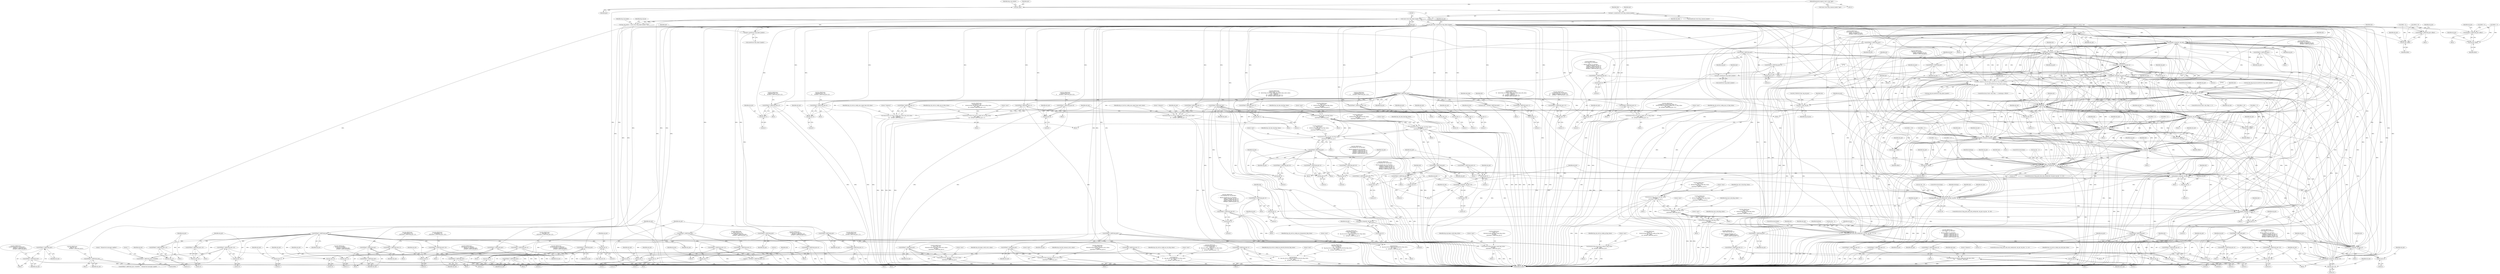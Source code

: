 digraph "0_tcpdump_a25211918f2e790c67d859d20ccf8dbb81da1598@API" {
"1000244" [label="(Call,tptr+=sizeof(const struct lmp_common_header))"];
"1000127" [label="(Call,tptr=pptr)"];
"1000112" [label="(MethodParameterIn,register const u_char *pptr)"];
"1000264" [label="(Call,(const struct lmp_object_header *)tptr)"];
"1000262" [label="(Call,lmp_obj_header = (const struct lmp_object_header *)tptr)"];
"1000341" [label="(Call,obj_tptr=tptr+sizeof(struct lmp_object_header))"];
"1000387" [label="(Call,EXTRACT_32BITS(obj_tptr))"];
"1000389" [label="(Call,EXTRACT_32BITS(obj_tptr))"];
"1000420" [label="(Call,ipaddr_string(ndo, obj_tptr))"];
"1000423" [label="(Call,EXTRACT_32BITS(obj_tptr))"];
"1000444" [label="(Call,ip6addr_string(ndo, obj_tptr))"];
"1000447" [label="(Call,EXTRACT_32BITS(obj_tptr))"];
"1000553" [label="(Call,ipaddr_string(ndo, obj_tptr))"];
"1000556" [label="(Call,EXTRACT_32BITS(obj_tptr))"];
"1000661" [label="(Call,ipaddr_string(ndo, obj_tptr+4))"];
"1000672" [label="(Call,ipaddr_string(ndo, obj_tptr+8))"];
"1000709" [label="(Call,ip6addr_string(ndo, obj_tptr+4))"];
"1000720" [label="(Call,ip6addr_string(ndo, obj_tptr+20))"];
"1000812" [label="(Call,ipaddr_string(ndo, obj_tptr+4))"];
"1000823" [label="(Call,ipaddr_string(ndo, obj_tptr+8))"];
"1000833" [label="(Call,lmp_print_data_link_subobjs(ndo, obj_tptr, obj_tlen - 12, 12))"];
"1000871" [label="(Call,ip6addr_string(ndo, obj_tptr+4))"];
"1000882" [label="(Call,ip6addr_string(ndo, obj_tptr+20))"];
"1000892" [label="(Call,lmp_print_data_link_subobjs(ndo, obj_tptr, obj_tlen - 36, 36))"];
"1000949" [label="(Call,lmp_print_data_link_subobjs(ndo, obj_tptr, obj_tlen - 12, 12))"];
"1001161" [label="(Call,ipaddr_string(ndo, obj_tptr+offset))"];
"1001270" [label="(Call,ip6addr_string(ndo, obj_tptr+offset))"];
"1001496" [label="(Call,ipaddr_string(ndo, obj_tptr+offset))"];
"1001526" [label="(Call,ip6addr_string(ndo, obj_tptr+offset))"];
"1001794" [label="(Call,ipaddr_string(ndo, obj_tptr+12))"];
"1001874" [label="(Call,print_unknown_data(ndo,obj_tptr,\"\n\t    \",obj_tlen))"];
"1001890" [label="(Call,print_unknown_data(ndo,tptr+sizeof(struct lmp_object_header),\"\n\t    \",\n                               lmp_obj_len-sizeof(struct lmp_object_header)))"];
"1000468" [label="(Call,EXTRACT_32BITS(obj_tptr))"];
"1000470" [label="(Call,EXTRACT_32BITS(obj_tptr))"];
"1000499" [label="(Call,EXTRACT_32BITS(obj_tptr))"];
"1000501" [label="(Call,EXTRACT_32BITS(obj_tptr))"];
"1000521" [label="(Call,EXTRACT_32BITS(obj_tptr))"];
"1000523" [label="(Call,EXTRACT_32BITS(obj_tptr))"];
"1000585" [label="(Call,EXTRACT_16BITS(obj_tptr))"];
"1000587" [label="(Call,EXTRACT_16BITS(obj_tptr+2))"];
"1000588" [label="(Call,obj_tptr+2)"];
"1000618" [label="(Call,EXTRACT_32BITS(obj_tptr))"];
"1000620" [label="(Call,EXTRACT_32BITS(obj_tptr+4))"];
"1000621" [label="(Call,obj_tptr+4)"];
"1000653" [label="(Call,EXTRACT_8BITS(obj_tptr))"];
"1000650" [label="(Call,bittok2str(lmp_obj_te_link_flag_values,\n \t\t\t\"none\",\n\t\t\tEXTRACT_8BITS(obj_tptr)))"];
"1000698" [label="(Call,bittok2str(lmp_obj_te_link_flag_values,\n\t\t\t\"none\",\n\t\t\tEXTRACT_8BITS(obj_tptr)))"];
"1000746" [label="(Call,bittok2str(lmp_obj_te_link_flag_values,\n\t\t\t\"none\",\n\t\t\tEXTRACT_8BITS(obj_tptr)))"];
"1000663" [label="(Call,obj_tptr+4)"];
"1000667" [label="(Call,EXTRACT_32BITS(obj_tptr+4))"];
"1000668" [label="(Call,obj_tptr+4)"];
"1000674" [label="(Call,obj_tptr+8)"];
"1000677" [label="(Call,EXTRACT_32BITS(obj_tptr+8))"];
"1000678" [label="(Call,obj_tptr+8)"];
"1000701" [label="(Call,EXTRACT_8BITS(obj_tptr))"];
"1000711" [label="(Call,obj_tptr+4)"];
"1000715" [label="(Call,EXTRACT_32BITS(obj_tptr+4))"];
"1000716" [label="(Call,obj_tptr+4)"];
"1000722" [label="(Call,obj_tptr+20)"];
"1000725" [label="(Call,EXTRACT_32BITS(obj_tptr+20))"];
"1000726" [label="(Call,obj_tptr+20)"];
"1000749" [label="(Call,EXTRACT_8BITS(obj_tptr))"];
"1000757" [label="(Call,EXTRACT_32BITS(obj_tptr+4))"];
"1000758" [label="(Call,obj_tptr+4)"];
"1000762" [label="(Call,EXTRACT_32BITS(obj_tptr+4))"];
"1000763" [label="(Call,obj_tptr+4)"];
"1000767" [label="(Call,EXTRACT_32BITS(obj_tptr+8))"];
"1000768" [label="(Call,obj_tptr+8)"];
"1000771" [label="(Call,EXTRACT_32BITS(obj_tptr+8))"];
"1000772" [label="(Call,obj_tptr+8)"];
"1000804" [label="(Call,EXTRACT_8BITS(obj_tptr))"];
"1000801" [label="(Call,bittok2str(lmp_obj_data_link_flag_values,\n\t\t\t\"none\",\n\t\t\tEXTRACT_8BITS(obj_tptr)))"];
"1000860" [label="(Call,bittok2str(lmp_obj_data_link_flag_values,\n\t\t\t\"none\",\n\t\t\tEXTRACT_8BITS(obj_tptr)))"];
"1000919" [label="(Call,bittok2str(lmp_obj_data_link_flag_values,\n\t\t\t\"none\",\n\t\t\tEXTRACT_8BITS(obj_tptr)))"];
"1000814" [label="(Call,obj_tptr+4)"];
"1000818" [label="(Call,EXTRACT_32BITS(obj_tptr+4))"];
"1000819" [label="(Call,obj_tptr+4)"];
"1000825" [label="(Call,obj_tptr+8)"];
"1000828" [label="(Call,EXTRACT_32BITS(obj_tptr+8))"];
"1000829" [label="(Call,obj_tptr+8)"];
"1000863" [label="(Call,EXTRACT_8BITS(obj_tptr))"];
"1000873" [label="(Call,obj_tptr+4)"];
"1000877" [label="(Call,EXTRACT_32BITS(obj_tptr+4))"];
"1000878" [label="(Call,obj_tptr+4)"];
"1000884" [label="(Call,obj_tptr+20)"];
"1000887" [label="(Call,EXTRACT_32BITS(obj_tptr+20))"];
"1000888" [label="(Call,obj_tptr+20)"];
"1000922" [label="(Call,EXTRACT_8BITS(obj_tptr))"];
"1000930" [label="(Call,EXTRACT_32BITS(obj_tptr+4))"];
"1000931" [label="(Call,obj_tptr+4)"];
"1000935" [label="(Call,EXTRACT_32BITS(obj_tptr+4))"];
"1000936" [label="(Call,obj_tptr+4)"];
"1000940" [label="(Call,EXTRACT_32BITS(obj_tptr+8))"];
"1000941" [label="(Call,obj_tptr+8)"];
"1000944" [label="(Call,EXTRACT_32BITS(obj_tptr+8))"];
"1000945" [label="(Call,obj_tptr+8)"];
"1000988" [label="(Call,EXTRACT_16BITS(obj_tptr))"];
"1000985" [label="(Call,bittok2str(lmp_obj_begin_verify_flag_values,\n \t\t\t\"none\",\n\t\t\tEXTRACT_16BITS(obj_tptr)))"];
"1000995" [label="(Call,EXTRACT_16BITS(obj_tptr+2))"];
"1000996" [label="(Call,obj_tptr+2)"];
"1001004" [label="(Call,EXTRACT_32BITS(obj_tptr+4))"];
"1001005" [label="(Call,obj_tptr+4)"];
"1001017" [label="(Call,obj_tptr+8)"];
"1001026" [label="(Call,EXTRACT_16BITS(obj_tptr+10))"];
"1001027" [label="(Call,obj_tptr+10)"];
"1001031" [label="(Call,EXTRACT_16BITS(obj_tptr+10))"];
"1001032" [label="(Call,obj_tptr+10)"];
"1001037" [label="(Call,EXTRACT_16BITS(obj_tptr+10))"];
"1001036" [label="(Call,EXTRACT_16BITS(obj_tptr+10)&8000)"];
"1001038" [label="(Call,obj_tptr+10)"];
"1001048" [label="(Call,EXTRACT_32BITS(obj_tptr+12))"];
"1001044" [label="(Call,bw.i = EXTRACT_32BITS(obj_tptr+12))"];
"1001049" [label="(Call,obj_tptr+12)"];
"1001069" [label="(Call,EXTRACT_32BITS(obj_tptr+16))"];
"1001070" [label="(Call,obj_tptr+16)"];
"1001100" [label="(Call,EXTRACT_16BITS(obj_tptr))"];
"1001102" [label="(Call,EXTRACT_16BITS(obj_tptr+2))"];
"1001103" [label="(Call,obj_tptr+2)"];
"1001132" [label="(Call,EXTRACT_32BITS(obj_tptr))"];
"1001163" [label="(Call,obj_tptr+offset)"];
"1001272" [label="(Call,obj_tptr+offset)"];
"1001379" [label="(Call,EXTRACT_32BITS(obj_tptr+offset))"];
"1001380" [label="(Call,obj_tptr+offset)"];
"1001498" [label="(Call,obj_tptr+offset)"];
"1001528" [label="(Call,obj_tptr+offset)"];
"1001556" [label="(Call,EXTRACT_32BITS(obj_tptr+offset))"];
"1001557" [label="(Call,obj_tptr+offset)"];
"1001596" [label="(Call,EXTRACT_32BITS(obj_tptr))"];
"1001593" [label="(Call,bittok2str(lmp_obj_begin_verify_error_values,\n \t\t\t\"none\",\n \t\t\tEXTRACT_32BITS(obj_tptr)))"];
"1001618" [label="(Call,EXTRACT_32BITS(obj_tptr))"];
"1001615" [label="(Call,bittok2str(lmp_obj_link_summary_error_values,\n \t\t\t\"none\",\n\t\t\tEXTRACT_32BITS(obj_tptr)))"];
"1001649" [label="(Call,EXTRACT_8BITS(obj_tptr))"];
"1001646" [label="(Call,bittok2str(lmp_obj_service_config_sp_flag_values,\n \t\t\t\t  \"none\",\n\t\t\t\t  EXTRACT_8BITS(obj_tptr)))"];
"1001656" [label="(Call,EXTRACT_8BITS(obj_tptr+1))"];
"1001657" [label="(Call,obj_tptr+1)"];
"1001674" [label="(Call,EXTRACT_8BITS(obj_tptr))"];
"1001672" [label="(Call,link_type = EXTRACT_8BITS(obj_tptr))"];
"1001682" [label="(Call,tok2str(lmp_sd_service_config_cpsa_link_type_values,\n \t\t\t       \"Unknown\", link_type))"];
"1001700" [label="(Call,EXTRACT_8BITS(obj_tptr+1))"];
"1001697" [label="(Call,tok2str(lmp_sd_service_config_cpsa_signal_type_sdh_values,\n \t\t\t\t   \"Unknown\",\n\t\t\t\t   EXTRACT_8BITS(obj_tptr+1)))"];
"1001701" [label="(Call,obj_tptr+1)"];
"1001704" [label="(Call,EXTRACT_8BITS(obj_tptr+1))"];
"1001705" [label="(Call,obj_tptr+1)"];
"1001719" [label="(Call,EXTRACT_8BITS(obj_tptr+1))"];
"1001716" [label="(Call,tok2str(lmp_sd_service_config_cpsa_signal_type_sonet_values,\n \t\t\t\t   \"Unknown\",\n\t\t\t\t   EXTRACT_8BITS(obj_tptr+1)))"];
"1001720" [label="(Call,obj_tptr+1)"];
"1001723" [label="(Call,EXTRACT_8BITS(obj_tptr+1))"];
"1001724" [label="(Call,obj_tptr+1)"];
"1001736" [label="(Call,EXTRACT_8BITS(obj_tptr+2))"];
"1001733" [label="(Call,bittok2str(lmp_obj_service_config_cpsa_tp_flag_values,\n \t\t\t\t  \"none\",\n\t\t\t\t  EXTRACT_8BITS(obj_tptr+2)))"];
"1001737" [label="(Call,obj_tptr+2)"];
"1001748" [label="(Call,EXTRACT_8BITS(obj_tptr+3))"];
"1001745" [label="(Call,bittok2str(lmp_obj_service_config_cpsa_cct_flag_values,\n \t\t\t\t  \"none\",\n\t\t\t\t  EXTRACT_8BITS(obj_tptr+3)))"];
"1001749" [label="(Call,obj_tptr+3)"];
"1001757" [label="(Call,EXTRACT_16BITS(obj_tptr+4))"];
"1001758" [label="(Call,obj_tptr+4)"];
"1001766" [label="(Call,EXTRACT_16BITS(obj_tptr+6))"];
"1001767" [label="(Call,obj_tptr+6)"];
"1001775" [label="(Call,EXTRACT_16BITS(obj_tptr+8))"];
"1001776" [label="(Call,obj_tptr+8)"];
"1001784" [label="(Call,EXTRACT_16BITS(obj_tptr+10))"];
"1001785" [label="(Call,obj_tptr+10)"];
"1001796" [label="(Call,obj_tptr+12)"];
"1001799" [label="(Call,EXTRACT_32BITS(obj_tptr+12))"];
"1001800" [label="(Call,obj_tptr+12)"];
"1001823" [label="(Call,EXTRACT_32BITS(obj_tptr))"];
"1001820" [label="(Call,bittok2str(\n\t\t\t   lmp_obj_service_config_nsa_transparency_flag_values,\n\t\t\t   \"none\",\n\t\t\t   EXTRACT_32BITS(obj_tptr)))"];
"1001833" [label="(Call,EXTRACT_8BITS(obj_tptr+7))"];
"1001830" [label="(Call,bittok2str(\n \t\t\t   lmp_obj_service_config_nsa_tcm_flag_values,\n \t\t\t   \"none\",\n\t\t\t   EXTRACT_8BITS(obj_tptr+7)))"];
"1001834" [label="(Call,obj_tptr+7)"];
"1001857" [label="(Call,EXTRACT_8BITS(obj_tptr+3))"];
"1001854" [label="(Call,bittok2str(\n \t\t\t   lmp_obj_service_config_nsa_network_diversity_flag_values,\n \t\t\t   \"none\",\n\t\t\t   EXTRACT_8BITS(obj_tptr+3)))"];
"1001858" [label="(Call,obj_tptr+3)"];
"1000343" [label="(Call,tptr+sizeof(struct lmp_object_header))"];
"1001892" [label="(Call,tptr+sizeof(struct lmp_object_header))"];
"1001901" [label="(Call,tptr+=lmp_obj_len)"];
"1001527" [label="(Identifier,ndo)"];
"1000438" [label="(Call,ND_PRINT((ndo, \"\n\t    IPv6 Link ID: %s (0x%08x)\",\n                        ip6addr_string(ndo, obj_tptr),\n                        EXTRACT_32BITS(obj_tptr))))"];
"1001682" [label="(Call,tok2str(lmp_sd_service_config_cpsa_link_type_values,\n \t\t\t       \"Unknown\", link_type))"];
"1000443" [label="(Block,)"];
"1001101" [label="(Identifier,obj_tptr)"];
"1000888" [label="(Call,obj_tptr+20)"];
"1000768" [label="(Call,obj_tptr+8)"];
"1001027" [label="(Call,obj_tptr+10)"];
"1000386" [label="(Block,)"];
"1001824" [label="(Identifier,obj_tptr)"];
"1001746" [label="(Identifier,lmp_obj_service_config_cpsa_cct_flag_values)"];
"1000127" [label="(Call,tptr=pptr)"];
"1000997" [label="(Identifier,obj_tptr)"];
"1001069" [label="(Call,EXTRACT_32BITS(obj_tptr+16))"];
"1001616" [label="(Identifier,lmp_obj_link_summary_error_values)"];
"1001505" [label="(Call,offset+=4)"];
"1001905" [label="(Identifier,tlen)"];
"1000880" [label="(Literal,4)"];
"1001562" [label="(Identifier,obj_tptr)"];
"1000824" [label="(Identifier,ndo)"];
"1000470" [label="(Call,EXTRACT_32BITS(obj_tptr))"];
"1000664" [label="(Identifier,obj_tptr)"];
"1000818" [label="(Call,EXTRACT_32BITS(obj_tptr+4))"];
"1000131" [label="(Identifier,lmp_com_header)"];
"1001102" [label="(Call,EXTRACT_16BITS(obj_tptr+2))"];
"1000834" [label="(Identifier,ndo)"];
"1000950" [label="(Identifier,ndo)"];
"1000893" [label="(Identifier,ndo)"];
"1001761" [label="(Call,ND_PRINT((ndo, \"\n\t Maximum NCC: %u\",\n\t\t       EXTRACT_16BITS(obj_tptr+6))))"];
"1001832" [label="(Literal,\"none\")"];
"1001752" [label="(Call,ND_PRINT((ndo, \"\n\t Minimum NCC: %u\",\n \t\t       EXTRACT_16BITS(obj_tptr+4))))"];
"1001834" [label="(Call,obj_tptr+7)"];
"1000832" [label="(ControlStructure,if (lmp_print_data_link_subobjs(ndo, obj_tptr, obj_tlen - 12, 12)))"];
"1000811" [label="(Block,)"];
"1001770" [label="(Call,ND_PRINT((ndo, \"\n\t Minimum NVC:%u\",\n\t\t       EXTRACT_16BITS(obj_tptr+8))))"];
"1000699" [label="(Identifier,lmp_obj_te_link_flag_values)"];
"1000943" [label="(Literal,8)"];
"1000345" [label="(Call,sizeof(struct lmp_object_header))"];
"1001707" [label="(Literal,1)"];
"1001854" [label="(Call,bittok2str(\n \t\t\t   lmp_obj_service_config_nsa_network_diversity_flag_values,\n \t\t\t   \"none\",\n\t\t\t   EXTRACT_8BITS(obj_tptr+3)))"];
"1001724" [label="(Call,obj_tptr+1)"];
"1000937" [label="(Identifier,obj_tptr)"];
"1000387" [label="(Call,EXTRACT_32BITS(obj_tptr))"];
"1000920" [label="(Identifier,lmp_obj_data_link_flag_values)"];
"1001731" [label="(Block,)"];
"1001495" [label="(Block,)"];
"1001466" [label="(Call,offset+=8)"];
"1000843" [label="(ControlStructure,break;)"];
"1000886" [label="(Literal,20)"];
"1001160" [label="(Block,)"];
"1001799" [label="(Call,EXTRACT_32BITS(obj_tptr+12))"];
"1001037" [label="(Call,EXTRACT_16BITS(obj_tptr+10))"];
"1000892" [label="(Call,lmp_print_data_link_subobjs(ndo, obj_tptr, obj_tlen - 36, 36))"];
"1001002" [label="(Block,)"];
"1001879" [label="(ControlStructure,break;)"];
"1001782" [label="(Block,)"];
"1001657" [label="(Call,obj_tptr+1)"];
"1000761" [label="(Block,)"];
"1001132" [label="(Call,EXTRACT_32BITS(obj_tptr))"];
"1001795" [label="(Identifier,ndo)"];
"1000718" [label="(Literal,4)"];
"1001164" [label="(Identifier,obj_tptr)"];
"1001674" [label="(Call,EXTRACT_8BITS(obj_tptr))"];
"1000709" [label="(Call,ip6addr_string(ndo, obj_tptr+4))"];
"1000902" [label="(ControlStructure,break;)"];
"1001556" [label="(Call,EXTRACT_32BITS(obj_tptr+offset))"];
"1000750" [label="(Identifier,obj_tptr)"];
"1000860" [label="(Call,bittok2str(lmp_obj_data_link_flag_values,\n\t\t\t\"none\",\n\t\t\tEXTRACT_8BITS(obj_tptr)))"];
"1000934" [label="(Block,)"];
"1000342" [label="(Identifier,obj_tptr)"];
"1000746" [label="(Call,bittok2str(lmp_obj_te_link_flag_values,\n\t\t\t\"none\",\n\t\t\tEXTRACT_8BITS(obj_tptr)))"];
"1001710" [label="(Call,ND_PRINT((ndo, \"\n\t Signal Type: %s (%u)\",\n \t\t\t   tok2str(lmp_sd_service_config_cpsa_signal_type_sonet_values,\n \t\t\t\t   \"Unknown\",\n\t\t\t\t   EXTRACT_8BITS(obj_tptr+1)),\n\t\t\t   EXTRACT_8BITS(obj_tptr+1))))"];
"1000266" [label="(Identifier,tptr)"];
"1000765" [label="(Literal,4)"];
"1000882" [label="(Call,ip6addr_string(ndo, obj_tptr+20))"];
"1000344" [label="(Identifier,tptr)"];
"1000771" [label="(Call,EXTRACT_32BITS(obj_tptr+8))"];
"1001833" [label="(Call,EXTRACT_8BITS(obj_tptr+7))"];
"1000666" [label="(Block,)"];
"1000112" [label="(MethodParameterIn,register const u_char *pptr)"];
"1001026" [label="(Call,EXTRACT_16BITS(obj_tptr+10))"];
"1001272" [label="(Call,obj_tptr+offset)"];
"1000502" [label="(Identifier,obj_tptr)"];
"1000822" [label="(Block,)"];
"1001045" [label="(Call,bw.i)"];
"1001769" [label="(Literal,6)"];
"1000988" [label="(Call,EXTRACT_16BITS(obj_tptr))"];
"1000617" [label="(Block,)"];
"1000467" [label="(Block,)"];
"1000471" [label="(Identifier,obj_tptr)"];
"1000414" [label="(Call,ND_PRINT((ndo, \"\n\t    IPv4 Link ID: %s (0x%08x)\",\n                        ipaddr_string(ndo, obj_tptr),\n                        EXTRACT_32BITS(obj_tptr))))"];
"1001892" [label="(Call,tptr+sizeof(struct lmp_object_header))"];
"1001700" [label="(Call,EXTRACT_8BITS(obj_tptr+1))"];
"1001596" [label="(Call,EXTRACT_32BITS(obj_tptr))"];
"1000696" [label="(Block,)"];
"1001127" [label="(Call,ND_PRINT((ndo, \"\n\t    Verify ID: %u\",\n                        EXTRACT_32BITS(obj_tptr))))"];
"1000469" [label="(Identifier,obj_tptr)"];
"1001526" [label="(Call,ip6addr_string(ndo, obj_tptr+offset))"];
"1000863" [label="(Call,EXTRACT_8BITS(obj_tptr))"];
"1001793" [label="(Block,)"];
"1000648" [label="(Block,)"];
"1000980" [label="(Call,ND_PRINT((ndo, \"\n\t    Flags: %s\",\n \t\tbittok2str(lmp_obj_begin_verify_flag_values,\n \t\t\t\"none\",\n\t\t\tEXTRACT_16BITS(obj_tptr)))))"];
"1001699" [label="(Literal,\"Unknown\")"];
"1000622" [label="(Identifier,obj_tptr)"];
"1001271" [label="(Identifier,ndo)"];
"1000839" [label="(Literal,12)"];
"1001043" [label="(Literal,\"\")"];
"1000871" [label="(Call,ip6addr_string(ndo, obj_tptr+4))"];
"1000618" [label="(Call,EXTRACT_32BITS(obj_tptr))"];
"1001005" [label="(Call,obj_tptr+4)"];
"1000944" [label="(Call,EXTRACT_32BITS(obj_tptr+8))"];
"1000501" [label="(Call,EXTRACT_32BITS(obj_tptr))"];
"1000947" [label="(Literal,8)"];
"1000674" [label="(Call,obj_tptr+8)"];
"1000812" [label="(Call,ipaddr_string(ndo, obj_tptr+4))"];
"1000717" [label="(Identifier,obj_tptr)"];
"1000749" [label="(Call,EXTRACT_8BITS(obj_tptr))"];
"1001779" [label="(Call,ND_PRINT((ndo, \"\n\t Maximum NVC:%u\",\n\t\t       EXTRACT_16BITS(obj_tptr+10))))"];
"1001738" [label="(Identifier,obj_tptr)"];
"1001555" [label="(Block,)"];
"1000556" [label="(Call,EXTRACT_32BITS(obj_tptr))"];
"1000702" [label="(Identifier,obj_tptr)"];
"1000828" [label="(Call,EXTRACT_32BITS(obj_tptr+8))"];
"1000353" [label="(Call,ND_TCHECK2(*tptr, lmp_obj_len))"];
"1000462" [label="(Call,ND_PRINT((ndo, \"\n\t    Link ID: %u (0x%08x)\",\n                        EXTRACT_32BITS(obj_tptr),\n                        EXTRACT_32BITS(obj_tptr))))"];
"1001032" [label="(Call,obj_tptr+10)"];
"1001035" [label="(Call,EXTRACT_16BITS(obj_tptr+10)&8000 ? \" (Payload test messages capable)\" : \"\")"];
"1001133" [label="(Identifier,obj_tptr)"];
"1001557" [label="(Call,obj_tptr+offset)"];
"1001100" [label="(Call,EXTRACT_16BITS(obj_tptr))"];
"1001629" [label="(Block,)"];
"1001748" [label="(Call,EXTRACT_8BITS(obj_tptr+3))"];
"1000523" [label="(Call,EXTRACT_32BITS(obj_tptr))"];
"1001675" [label="(Identifier,obj_tptr)"];
"1001103" [label="(Call,obj_tptr+2)"];
"1000651" [label="(Identifier,lmp_obj_te_link_flag_values)"];
"1000727" [label="(Identifier,obj_tptr)"];
"1000420" [label="(Call,ipaddr_string(ndo, obj_tptr))"];
"1000959" [label="(ControlStructure,break;)"];
"1000931" [label="(Call,obj_tptr+4)"];
"1000663" [label="(Call,obj_tptr+4)"];
"1001070" [label="(Call,obj_tptr+16)"];
"1000757" [label="(Call,EXTRACT_32BITS(obj_tptr+4))"];
"1000552" [label="(Block,)"];
"1001499" [label="(Identifier,obj_tptr)"];
"1000129" [label="(Identifier,pptr)"];
"1000805" [label="(Identifier,obj_tptr)"];
"1001591" [label="(Block,)"];
"1000747" [label="(Identifier,lmp_obj_te_link_flag_values)"];
"1001654" [label="(Block,)"];
"1000900" [label="(Identifier,hexdump)"];
"1001852" [label="(Block,)"];
"1000132" [label="(Call,(const struct lmp_common_header *)pptr)"];
"1000612" [label="(Call,ND_PRINT((ndo, \"\n\t    Tx Seq: %u, Rx Seq: %u\",\n                        EXTRACT_32BITS(obj_tptr),\n                        EXTRACT_32BITS(obj_tptr+4))))"];
"1000246" [label="(Call,sizeof(const struct lmp_common_header))"];
"1001822" [label="(Literal,\"none\")"];
"1001815" [label="(Call,ND_PRINT((ndo, \"\n\t Transparency Flags: %s\",\n \t\t       bittok2str(\n\t\t\t   lmp_obj_service_config_nsa_transparency_flag_values,\n\t\t\t   \"none\",\n\t\t\t   EXTRACT_32BITS(obj_tptr)))))"];
"1000813" [label="(Identifier,ndo)"];
"1000520" [label="(Block,)"];
"1001019" [label="(Literal,8)"];
"1001802" [label="(Literal,12)"];
"1000816" [label="(Literal,4)"];
"1000983" [label="(Block,)"];
"1001720" [label="(Call,obj_tptr+1)"];
"1000939" [label="(Block,)"];
"1001004" [label="(Call,EXTRACT_32BITS(obj_tptr+4))"];
"1001684" [label="(Literal,\"Unknown\")"];
"1001734" [label="(Identifier,lmp_obj_service_config_cpsa_tp_flag_values)"];
"1001249" [label="(Call,offset+=8)"];
"1001903" [label="(Identifier,lmp_obj_len)"];
"1001849" [label="(Call,ND_PRINT((ndo, \"\n\t Diversity: Flags: %s\",\n \t\t       bittok2str(\n \t\t\t   lmp_obj_service_config_nsa_network_diversity_flag_values,\n \t\t\t   \"none\",\n\t\t\t   EXTRACT_8BITS(obj_tptr+3)))))"];
"1000826" [label="(Identifier,obj_tptr)"];
"1000588" [label="(Call,obj_tptr+2)"];
"1000831" [label="(Literal,8)"];
"1000741" [label="(Call,ND_PRINT((ndo, \"\n\t    Flags: [%s]\",\n\t\t    bittok2str(lmp_obj_te_link_flag_values,\n\t\t\t\"none\",\n\t\t\tEXTRACT_8BITS(obj_tptr)))))"];
"1001162" [label="(Identifier,ndo)"];
"1000883" [label="(Identifier,ndo)"];
"1000946" [label="(Identifier,obj_tptr)"];
"1000713" [label="(Literal,4)"];
"1001072" [label="(Literal,16)"];
"1000448" [label="(Identifier,obj_tptr)"];
"1000444" [label="(Call,ip6addr_string(ndo, obj_tptr))"];
"1000655" [label="(Call,ND_PRINT((ndo, \"\n\t    Local Link-ID: %s (0x%08x)\"\n \t\t       \"\n\t    Remote Link-ID: %s (0x%08x)\",\n                        ipaddr_string(ndo, obj_tptr+4),\n                       EXTRACT_32BITS(obj_tptr+4),\n                       ipaddr_string(ndo, obj_tptr+8),\n                       EXTRACT_32BITS(obj_tptr+8))))"];
"1001890" [label="(Call,print_unknown_data(ndo,tptr+sizeof(struct lmp_object_header),\"\n\t    \",\n                               lmp_obj_len-sizeof(struct lmp_object_header)))"];
"1001786" [label="(Identifier,obj_tptr)"];
"1001784" [label="(Call,EXTRACT_16BITS(obj_tptr+10))"];
"1000864" [label="(Identifier,obj_tptr)"];
"1000995" [label="(Call,EXTRACT_16BITS(obj_tptr+2))"];
"1001760" [label="(Literal,4)"];
"1000499" [label="(Call,EXTRACT_32BITS(obj_tptr))"];
"1000719" [label="(Block,)"];
"1001778" [label="(Literal,8)"];
"1001719" [label="(Call,EXTRACT_8BITS(obj_tptr+1))"];
"1000728" [label="(Literal,20)"];
"1000914" [label="(Call,ND_PRINT((ndo, \"\n\t    Flags: [%s]\",\n\t\t    bittok2str(lmp_obj_data_link_flag_values,\n\t\t\t\"none\",\n\t\t\tEXTRACT_8BITS(obj_tptr)))))"];
"1000557" [label="(Identifier,obj_tptr)"];
"1000796" [label="(Call,ND_PRINT((ndo, \"\n\t    Flags: [%s]\",\n\t\t    bittok2str(lmp_obj_data_link_flag_values,\n\t\t\t\"none\",\n\t\t\tEXTRACT_8BITS(obj_tptr)))))"];
"1001773" [label="(Block,)"];
"1000773" [label="(Identifier,obj_tptr)"];
"1001766" [label="(Call,EXTRACT_16BITS(obj_tptr+6))"];
"1000468" [label="(Call,EXTRACT_32BITS(obj_tptr))"];
"1000587" [label="(Call,EXTRACT_16BITS(obj_tptr+2))"];
"1001718" [label="(Literal,\"Unknown\")"];
"1000936" [label="(Call,obj_tptr+4)"];
"1000762" [label="(Call,EXTRACT_32BITS(obj_tptr+4))"];
"1001163" [label="(Call,obj_tptr+offset)"];
"1001277" [label="(Identifier,obj_tptr)"];
"1000654" [label="(Identifier,obj_tptr)"];
"1000667" [label="(Call,EXTRACT_32BITS(obj_tptr+4))"];
"1001740" [label="(Call,ND_PRINT((ndo, \"\n\t Contiguous Concatenation Types: %s\",\n \t\t       bittok2str(lmp_obj_service_config_cpsa_cct_flag_values,\n \t\t\t\t  \"none\",\n\t\t\t\t  EXTRACT_8BITS(obj_tptr+3)))))"];
"1001836" [label="(Literal,7)"];
"1001099" [label="(Block,)"];
"1001737" [label="(Call,obj_tptr+2)"];
"1000989" [label="(Identifier,obj_tptr)"];
"1000917" [label="(Block,)"];
"1000665" [label="(Literal,4)"];
"1001254" [label="(Call,offset = 0)"];
"1000725" [label="(Call,EXTRACT_32BITS(obj_tptr+20))"];
"1000833" [label="(Call,lmp_print_data_link_subobjs(ndo, obj_tptr, obj_tlen - 12, 12))"];
"1000940" [label="(Call,EXTRACT_32BITS(obj_tptr+8))"];
"1001610" [label="(Call,ND_PRINT((ndo, \"\n\t    Error Code: %s\",\n \t\tbittok2str(lmp_obj_link_summary_error_values,\n \t\t\t\"none\",\n\t\t\tEXTRACT_32BITS(obj_tptr)))))"];
"1000759" [label="(Identifier,obj_tptr)"];
"1000766" [label="(Block,)"];
"1001535" [label="(Call,offset+=16)"];
"1000653" [label="(Call,EXTRACT_8BITS(obj_tptr))"];
"1000801" [label="(Call,bittok2str(lmp_obj_data_link_flag_values,\n\t\t\t\"none\",\n\t\t\tEXTRACT_8BITS(obj_tptr)))"];
"1000932" [label="(Identifier,obj_tptr)"];
"1001588" [label="(Call,ND_PRINT((ndo, \"\n\t    Error Code: %s\",\n \t\tbittok2str(lmp_obj_begin_verify_error_values,\n \t\t\t\"none\",\n \t\t\tEXTRACT_32BITS(obj_tptr)))))"];
"1000589" [label="(Identifier,obj_tptr)"];
"1000584" [label="(Block,)"];
"1001064" [label="(Call,ND_PRINT((ndo, \"\n\t    Wavelength: %u\",\n\t\t\tEXTRACT_32BITS(obj_tptr+16))))"];
"1001691" [label="(Call,ND_PRINT((ndo, \"\n\t Signal Type: %s (%u)\",\n \t\t\t   tok2str(lmp_sd_service_config_cpsa_signal_type_sdh_values,\n \t\t\t\t   \"Unknown\",\n\t\t\t\t   EXTRACT_8BITS(obj_tptr+1)),\n\t\t\t   EXTRACT_8BITS(obj_tptr+1))))"];
"1000389" [label="(Call,EXTRACT_32BITS(obj_tptr))"];
"1001876" [label="(Identifier,obj_tptr)"];
"1000724" [label="(Literal,20)"];
"1001830" [label="(Call,bittok2str(\n \t\t\t   lmp_obj_service_config_nsa_tcm_flag_values,\n \t\t\t   \"none\",\n\t\t\t   EXTRACT_8BITS(obj_tptr+7)))"];
"1000390" [label="(Identifier,obj_tptr)"];
"1000861" [label="(Identifier,lmp_obj_data_link_flag_values)"];
"1000714" [label="(Block,)"];
"1001028" [label="(Identifier,obj_tptr)"];
"1000256" [label="(Block,)"];
"1001040" [label="(Literal,10)"];
"1001894" [label="(Call,sizeof(struct lmp_object_header))"];
"1000249" [label="(Identifier,tlen)"];
"1001038" [label="(Call,obj_tptr+10)"];
"1001672" [label="(Call,link_type = EXTRACT_8BITS(obj_tptr))"];
"1001743" [label="(Block,)"];
"1001801" [label="(Identifier,obj_tptr)"];
"1000111" [label="(MethodParameterIn,netdissect_options *ndo)"];
"1001595" [label="(Literal,\"none\")"];
"1001733" [label="(Call,bittok2str(lmp_obj_service_config_cpsa_tp_flag_values,\n \t\t\t\t  \"none\",\n\t\t\t\t  EXTRACT_8BITS(obj_tptr+2)))"];
"1000855" [label="(Call,ND_PRINT((ndo, \"\n\t    Flags: [%s]\",\n\t\t    bittok2str(lmp_obj_data_link_flag_values,\n\t\t\t\"none\",\n\t\t\tEXTRACT_8BITS(obj_tptr)))))"];
"1000763" [label="(Call,obj_tptr+4)"];
"1000698" [label="(Call,bittok2str(lmp_obj_te_link_flag_values,\n\t\t\t\"none\",\n\t\t\tEXTRACT_8BITS(obj_tptr)))"];
"1001558" [label="(Identifier,obj_tptr)"];
"1001896" [label="(Literal,\"\n\t    \")"];
"1001745" [label="(Call,bittok2str(lmp_obj_service_config_cpsa_cct_flag_values,\n \t\t\t\t  \"none\",\n\t\t\t\t  EXTRACT_8BITS(obj_tptr+3)))"];
"1001650" [label="(Identifier,obj_tptr)"];
"1001049" [label="(Call,obj_tptr+12)"];
"1001105" [label="(Literal,2)"];
"1001821" [label="(Identifier,lmp_obj_service_config_nsa_transparency_flag_values)"];
"1000748" [label="(Literal,\"none\")"];
"1000827" [label="(Literal,8)"];
"1000388" [label="(Identifier,obj_tptr)"];
"1000660" [label="(Block,)"];
"1000870" [label="(Block,)"];
"1001382" [label="(Identifier,offset)"];
"1001796" [label="(Call,obj_tptr+12)"];
"1000872" [label="(Identifier,ndo)"];
"1001785" [label="(Call,obj_tptr+10)"];
"1000668" [label="(Call,obj_tptr+4)"];
"1001726" [label="(Literal,1)"];
"1000645" [label="(Call,ND_PRINT((ndo, \"\n\t    Flags: [%s]\",\n\t\t    bittok2str(lmp_obj_te_link_flag_values,\n \t\t\t\"none\",\n\t\t\tEXTRACT_8BITS(obj_tptr)))))"];
"1001363" [label="(Call,offset = 0)"];
"1000760" [label="(Literal,4)"];
"1000806" [label="(Call,ND_PRINT((ndo, \"\n\t    Local Interface ID: %s (0x%08x)\"\n                        \"\n\t    Remote Interface ID: %s (0x%08x)\",\n                        ipaddr_string(ndo, obj_tptr+4),\n                        EXTRACT_32BITS(obj_tptr+4),\n                        ipaddr_string(ndo, obj_tptr+8),\n                        EXTRACT_32BITS(obj_tptr+8))))"];
"1001269" [label="(Block,)"];
"1001757" [label="(Call,EXTRACT_16BITS(obj_tptr+4))"];
"1001858" [label="(Call,obj_tptr+3)"];
"1001703" [label="(Literal,1)"];
"1001758" [label="(Call,obj_tptr+4)"];
"1000804" [label="(Call,EXTRACT_8BITS(obj_tptr))"];
"1000547" [label="(Call,ND_PRINT((ndo, \"\n\t    Node ID: %s (0x%08x)\",\n                        ipaddr_string(ndo, obj_tptr),\n                        EXTRACT_32BITS(obj_tptr))))"];
"1001857" [label="(Call,EXTRACT_8BITS(obj_tptr+3))"];
"1001510" [label="(Call,offset = 0)"];
"1000875" [label="(Literal,4)"];
"1001104" [label="(Identifier,obj_tptr)"];
"1000553" [label="(Call,ipaddr_string(ndo, obj_tptr))"];
"1001823" [label="(Call,EXTRACT_32BITS(obj_tptr))"];
"1000873" [label="(Call,obj_tptr+4)"];
"1000952" [label="(Call,obj_tlen - 12)"];
"1000889" [label="(Identifier,obj_tptr)"];
"1001868" [label="(ControlStructure,if (ndo->ndo_vflag <= 1))"];
"1000876" [label="(Block,)"];
"1001007" [label="(Literal,4)"];
"1001644" [label="(Block,)"];
"1000268" [label="(Identifier,lmp_obj_len)"];
"1000996" [label="(Call,obj_tptr+2)"];
"1000957" [label="(Identifier,hexdump)"];
"1000935" [label="(Call,EXTRACT_32BITS(obj_tptr+4))"];
"1000819" [label="(Call,obj_tptr+4)"];
"1000751" [label="(Call,ND_PRINT((ndo, \"\n\t    Local Link-ID: %u (0x%08x)\"\n\t\t       \"\n\t    Remote Link-ID: %u (0x%08x)\",\n                       EXTRACT_32BITS(obj_tptr+4),\n                       EXTRACT_32BITS(obj_tptr+4),\n                       EXTRACT_32BITS(obj_tptr+8),\n                       EXTRACT_32BITS(obj_tptr+8))))"];
"1000700" [label="(Literal,\"none\")"];
"1001825" [label="(Call,ND_PRINT((ndo, \"\n\t TCM Monitoring Flags: %s\",\n \t\t       bittok2str(\n \t\t\t   lmp_obj_service_config_nsa_tcm_flag_values,\n \t\t\t   \"none\",\n\t\t\t   EXTRACT_8BITS(obj_tptr+7)))))"];
"1000679" [label="(Identifier,obj_tptr)"];
"1000878" [label="(Call,obj_tptr+4)"];
"1001646" [label="(Call,bittok2str(lmp_obj_service_config_sp_flag_values,\n \t\t\t\t  \"none\",\n\t\t\t\t  EXTRACT_8BITS(obj_tptr)))"];
"1001378" [label="(Block,)"];
"1001755" [label="(Block,)"];
"1000769" [label="(Identifier,obj_tptr)"];
"1000678" [label="(Call,obj_tptr+8)"];
"1000770" [label="(Literal,8)"];
"1001913" [label="(MethodReturn,RET)"];
"1001705" [label="(Call,obj_tptr+1)"];
"1001800" [label="(Call,obj_tptr+12)"];
"1001877" [label="(Literal,\"\n\t    \")"];
"1001736" [label="(Call,EXTRACT_8BITS(obj_tptr+2))"];
"1001613" [label="(Block,)"];
"1000424" [label="(Identifier,obj_tptr)"];
"1001649" [label="(Call,EXTRACT_8BITS(obj_tptr))"];
"1000884" [label="(Call,obj_tptr+20)"];
"1001902" [label="(Identifier,tptr)"];
"1000726" [label="(Call,obj_tptr+20)"];
"1000930" [label="(Call,EXTRACT_32BITS(obj_tptr+4))"];
"1001715" [label="(Block,)"];
"1000554" [label="(Identifier,ndo)"];
"1000715" [label="(Call,EXTRACT_32BITS(obj_tptr+4))"];
"1000672" [label="(Call,ipaddr_string(ndo, obj_tptr+8))"];
"1001717" [label="(Identifier,lmp_sd_service_config_cpsa_signal_type_sonet_values)"];
"1001168" [label="(Identifier,obj_tptr)"];
"1001540" [label="(Call,offset = 0)"];
"1001033" [label="(Identifier,obj_tptr)"];
"1000945" [label="(Call,obj_tptr+8)"];
"1001054" [label="(Identifier,ndo)"];
"1000263" [label="(Identifier,lmp_obj_header)"];
"1001130" [label="(Block,)"];
"1000835" [label="(Identifier,obj_tptr)"];
"1001683" [label="(Identifier,lmp_sd_service_config_cpsa_link_type_values)"];
"1000919" [label="(Call,bittok2str(lmp_obj_data_link_flag_values,\n\t\t\t\"none\",\n\t\t\tEXTRACT_8BITS(obj_tptr)))"];
"1000585" [label="(Call,EXTRACT_16BITS(obj_tptr))"];
"1000823" [label="(Call,ipaddr_string(ndo, obj_tptr+8))"];
"1001875" [label="(Identifier,ndo)"];
"1001381" [label="(Identifier,obj_tptr)"];
"1000877" [label="(Call,EXTRACT_32BITS(obj_tptr+4))"];
"1001498" [label="(Call,obj_tptr+offset)"];
"1001051" [label="(Literal,12)"];
"1001025" [label="(Block,)"];
"1000447" [label="(Call,EXTRACT_32BITS(obj_tptr))"];
"1000521" [label="(Call,EXTRACT_32BITS(obj_tptr))"];
"1001893" [label="(Identifier,tptr)"];
"1000814" [label="(Call,obj_tptr+4)"];
"1001597" [label="(Identifier,obj_tptr)"];
"1000949" [label="(Call,lmp_print_data_link_subobjs(ndo, obj_tptr, obj_tlen - 12, 12))"];
"1001681" [label="(Block,)"];
"1000650" [label="(Call,bittok2str(lmp_obj_te_link_flag_values,\n \t\t\t\"none\",\n\t\t\tEXTRACT_8BITS(obj_tptr)))"];
"1000817" [label="(Block,)"];
"1001071" [label="(Identifier,obj_tptr)"];
"1001559" [label="(Identifier,offset)"];
"1000661" [label="(Call,ipaddr_string(ndo, obj_tptr+4))"];
"1001647" [label="(Identifier,lmp_obj_service_config_sp_flag_values)"];
"1001855" [label="(Identifier,lmp_obj_service_config_nsa_network_diversity_flag_values)"];
"1001270" [label="(Call,ip6addr_string(ndo, obj_tptr+offset))"];
"1001880" [label="(ControlStructure,if (ndo->ndo_vflag > 1 || hexdump==TRUE))"];
"1001686" [label="(Identifier,link_type)"];
"1001380" [label="(Call,obj_tptr+offset)"];
"1000874" [label="(Identifier,obj_tptr)"];
"1001787" [label="(Literal,10)"];
"1001041" [label="(Literal,8000)"];
"1001776" [label="(Call,obj_tptr+8)"];
"1001145" [label="(Call,offset = 0)"];
"1001751" [label="(Literal,3)"];
"1001500" [label="(Identifier,offset)"];
"1001619" [label="(Identifier,obj_tptr)"];
"1001747" [label="(Literal,\"none\")"];
"1000941" [label="(Call,obj_tptr+8)"];
"1000929" [label="(Block,)"];
"1000712" [label="(Identifier,obj_tptr)"];
"1001767" [label="(Call,obj_tptr+6)"];
"1000933" [label="(Literal,4)"];
"1001874" [label="(Call,print_unknown_data(ndo,obj_tptr,\"\n\t    \",obj_tlen))"];
"1001018" [label="(Identifier,obj_tptr)"];
"1001891" [label="(Identifier,ndo)"];
"1001503" [label="(Identifier,obj_tptr)"];
"1000621" [label="(Call,obj_tptr+4)"];
"1000515" [label="(Call,ND_PRINT((ndo, \"\n\t    Message ID Ack: %u (0x%08x)\",\n                        EXTRACT_32BITS(obj_tptr),\n                        EXTRACT_32BITS(obj_tptr))))"];
"1001161" [label="(Call,ipaddr_string(ndo, obj_tptr+offset))"];
"1000898" [label="(Literal,36)"];
"1001593" [label="(Call,bittok2str(lmp_obj_begin_verify_error_values,\n \t\t\t\"none\",\n \t\t\tEXTRACT_32BITS(obj_tptr)))"];
"1000802" [label="(Identifier,lmp_obj_data_link_flag_values)"];
"1001828" [label="(Block,)"];
"1001496" [label="(Call,ipaddr_string(ndo, obj_tptr+offset))"];
"1000894" [label="(Identifier,obj_tptr)"];
"1000701" [label="(Call,EXTRACT_8BITS(obj_tptr))"];
"1001030" [label="(Block,)"];
"1000720" [label="(Call,ip6addr_string(ndo, obj_tptr+20))"];
"1001379" [label="(Call,EXTRACT_32BITS(obj_tptr+offset))"];
"1000673" [label="(Identifier,ndo)"];
"1001385" [label="(Identifier,obj_tptr)"];
"1001659" [label="(Literal,1)"];
"1000895" [label="(Call,obj_tlen - 36)"];
"1000652" [label="(Literal,\"none\")"];
"1000890" [label="(Literal,20)"];
"1001017" [label="(Call,obj_tptr+8)"];
"1001530" [label="(Identifier,offset)"];
"1001165" [label="(Identifier,offset)"];
"1000858" [label="(Block,)"];
"1000722" [label="(Call,obj_tptr+20)"];
"1000744" [label="(Block,)"];
"1001651" [label="(Call,ND_PRINT((ndo, \"\n\t  UNI Version: %u\",\n\t\t       EXTRACT_8BITS(obj_tptr+1))))"];
"1001031" [label="(Call,EXTRACT_16BITS(obj_tptr+10))"];
"1000881" [label="(Block,)"];
"1000623" [label="(Literal,4)"];
"1000264" [label="(Call,(const struct lmp_object_header *)tptr)"];
"1000693" [label="(Call,ND_PRINT((ndo, \"\n\t    Flags: [%s]\",\n\t\t    bittok2str(lmp_obj_te_link_flag_values,\n\t\t\t\"none\",\n\t\t\tEXTRACT_8BITS(obj_tptr)))))"];
"1001697" [label="(Call,tok2str(lmp_sd_service_config_cpsa_signal_type_sdh_values,\n \t\t\t\t   \"Unknown\",\n\t\t\t\t   EXTRACT_8BITS(obj_tptr+1)))"];
"1000841" [label="(Identifier,hexdump)"];
"1000815" [label="(Identifier,obj_tptr)"];
"1000948" [label="(ControlStructure,if (lmp_print_data_link_subobjs(ndo, obj_tptr, obj_tlen - 12, 12)))"];
"1001529" [label="(Identifier,obj_tptr)"];
"1001723" [label="(Call,EXTRACT_8BITS(obj_tptr+1))"];
"1001818" [label="(Block,)"];
"1000710" [label="(Identifier,ndo)"];
"1000498" [label="(Block,)"];
"1000675" [label="(Identifier,obj_tptr)"];
"1001006" [label="(Identifier,obj_tptr)"];
"1001701" [label="(Call,obj_tptr+1)"];
"1000676" [label="(Literal,8)"];
"1001274" [label="(Identifier,offset)"];
"1001685" [label="(Identifier,link_type)"];
"1001273" [label="(Identifier,obj_tptr)"];
"1000836" [label="(Call,obj_tlen - 12)"];
"1001728" [label="(Call,ND_PRINT((ndo, \"\n\t Transparency: %s\",\n \t\t       bittok2str(lmp_obj_service_config_cpsa_tp_flag_values,\n \t\t\t\t  \"none\",\n\t\t\t\t  EXTRACT_8BITS(obj_tptr+2)))))"];
"1001648" [label="(Literal,\"none\")"];
"1001029" [label="(Literal,10)"];
"1001656" [label="(Call,EXTRACT_8BITS(obj_tptr+1))"];
"1000423" [label="(Call,EXTRACT_32BITS(obj_tptr))"];
"1000662" [label="(Identifier,ndo)"];
"1000799" [label="(Block,)"];
"1001094" [label="(Call,ND_PRINT((ndo, \"\n\t    Verify Dead Interval: %u\"\n                        \"\n\t    Verify Transport Response: %u\",\n                        EXTRACT_16BITS(obj_tptr),\n                       EXTRACT_16BITS(obj_tptr+2))))"];
"1001735" [label="(Literal,\"none\")"];
"1001533" [label="(Identifier,obj_tptr)"];
"1000669" [label="(Identifier,obj_tptr)"];
"1001897" [label="(Call,lmp_obj_len-sizeof(struct lmp_object_header))"];
"1000756" [label="(Block,)"];
"1001860" [label="(Literal,3)"];
"1001775" [label="(Call,EXTRACT_16BITS(obj_tptr+8))"];
"1000671" [label="(Block,)"];
"1001673" [label="(Identifier,link_type)"];
"1000524" [label="(Identifier,obj_tptr)"];
"1000885" [label="(Identifier,obj_tptr)"];
"1000938" [label="(Literal,4)"];
"1000829" [label="(Call,obj_tptr+8)"];
"1000381" [label="(Call,ND_PRINT((ndo, \"\n\t    Control Channel ID: %u (0x%08x)\",\n                        EXTRACT_32BITS(obj_tptr),\n                        EXTRACT_32BITS(obj_tptr))))"];
"1001358" [label="(Call,offset+=20)"];
"1000677" [label="(Call,EXTRACT_32BITS(obj_tptr+8))"];
"1001725" [label="(Identifier,obj_tptr)"];
"1000922" [label="(Call,EXTRACT_8BITS(obj_tptr))"];
"1000999" [label="(Call,ND_PRINT((ndo, \"\n\t    Data links: %u\",\n\t\t\tEXTRACT_32BITS(obj_tptr+4))))"];
"1001721" [label="(Identifier,obj_tptr)"];
"1000419" [label="(Block,)"];
"1000341" [label="(Call,obj_tptr=tptr+sizeof(struct lmp_object_header))"];
"1000500" [label="(Identifier,obj_tptr)"];
"1001856" [label="(Literal,\"none\")"];
"1000555" [label="(Identifier,obj_tptr)"];
"1001658" [label="(Identifier,obj_tptr)"];
"1000764" [label="(Identifier,obj_tptr)"];
"1000821" [label="(Literal,4)"];
"1000579" [label="(Call,ND_PRINT((ndo, \"\n\t    Hello Interval: %u\n\t    Hello Dead Interval: %u\",\n                        EXTRACT_16BITS(obj_tptr),\n                        EXTRACT_16BITS(obj_tptr+2))))"];
"1000721" [label="(Identifier,ndo)"];
"1001678" [label="(Identifier,ndo)"];
"1000245" [label="(Identifier,tptr)"];
"1000446" [label="(Identifier,obj_tptr)"];
"1000774" [label="(Literal,8)"];
"1001777" [label="(Identifier,obj_tptr)"];
"1001036" [label="(Call,EXTRACT_16BITS(obj_tptr+10)&8000)"];
"1001831" [label="(Identifier,lmp_obj_service_config_nsa_tcm_flag_values)"];
"1000586" [label="(Identifier,obj_tptr)"];
"1000865" [label="(Call,ND_PRINT((ndo, \"\n\t    Local Interface ID: %s (0x%08x)\"\n                       \"\n\t    Remote Interface ID: %s (0x%08x)\",\n                       ip6addr_string(ndo, obj_tptr+4),\n                       EXTRACT_32BITS(obj_tptr+4),\n                       ip6addr_string(ndo, obj_tptr+20),\n                       EXTRACT_32BITS(obj_tptr+20))))"];
"1001039" [label="(Identifier,obj_tptr)"];
"1000493" [label="(Call,ND_PRINT((ndo, \"\n\t    Message ID: %u (0x%08x)\",\n                        EXTRACT_32BITS(obj_tptr),\n                        EXTRACT_32BITS(obj_tptr))))"];
"1001739" [label="(Literal,2)"];
"1000985" [label="(Call,bittok2str(lmp_obj_begin_verify_flag_values,\n \t\t\t\"none\",\n\t\t\tEXTRACT_16BITS(obj_tptr)))"];
"1001901" [label="(Call,tptr+=lmp_obj_len)"];
"1001480" [label="(Call,offset = 0)"];
"1000951" [label="(Identifier,obj_tptr)"];
"1001618" [label="(Call,EXTRACT_32BITS(obj_tptr))"];
"1001528" [label="(Call,obj_tptr+offset)"];
"1000803" [label="(Literal,\"none\")"];
"1000758" [label="(Call,obj_tptr+4)"];
"1000114" [label="(Block,)"];
"1001764" [label="(Block,)"];
"1000891" [label="(ControlStructure,if (lmp_print_data_link_subobjs(ndo, obj_tptr, obj_tlen - 36, 36)))"];
"1000968" [label="(Block,)"];
"1001617" [label="(Literal,\"none\")"];
"1000887" [label="(Call,EXTRACT_32BITS(obj_tptr+20))"];
"1000343" [label="(Call,tptr+sizeof(struct lmp_object_header))"];
"1000711" [label="(Call,obj_tptr+4)"];
"1001525" [label="(Block,)"];
"1001820" [label="(Call,bittok2str(\n\t\t\t   lmp_obj_service_config_nsa_transparency_flag_values,\n\t\t\t   \"none\",\n\t\t\t   EXTRACT_32BITS(obj_tptr)))"];
"1000942" [label="(Identifier,obj_tptr)"];
"1000998" [label="(Literal,2)"];
"1000986" [label="(Identifier,lmp_obj_begin_verify_flag_values)"];
"1000620" [label="(Call,EXTRACT_32BITS(obj_tptr+4))"];
"1001702" [label="(Identifier,obj_tptr)"];
"1000830" [label="(Identifier,obj_tptr)"];
"1001797" [label="(Identifier,obj_tptr)"];
"1000244" [label="(Call,tptr+=sizeof(const struct lmp_common_header))"];
"1000987" [label="(Literal,\"none\")"];
"1000619" [label="(Identifier,obj_tptr)"];
"1001067" [label="(Block,)"];
"1000522" [label="(Identifier,obj_tptr)"];
"1001594" [label="(Identifier,lmp_obj_begin_verify_error_values)"];
"1001859" [label="(Identifier,obj_tptr)"];
"1001716" [label="(Call,tok2str(lmp_sd_service_config_cpsa_signal_type_sonet_values,\n \t\t\t\t   \"Unknown\",\n\t\t\t\t   EXTRACT_8BITS(obj_tptr+1)))"];
"1000445" [label="(Identifier,ndo)"];
"1001641" [label="(Call,ND_PRINT((ndo, \"\n\t Flags: %s\",\n \t\t       bittok2str(lmp_obj_service_config_sp_flag_values,\n \t\t\t\t  \"none\",\n\t\t\t\t  EXTRACT_8BITS(obj_tptr)))))"];
"1000990" [label="(Call,ND_PRINT((ndo, \"\n\t    Verify Interval: %u\",\n\t\t\tEXTRACT_16BITS(obj_tptr+2))))"];
"1000767" [label="(Call,EXTRACT_32BITS(obj_tptr+8))"];
"1001878" [label="(Identifier,obj_tlen)"];
"1000590" [label="(Literal,2)"];
"1000262" [label="(Call,lmp_obj_header = (const struct lmp_object_header *)tptr)"];
"1000347" [label="(Call,obj_tlen=lmp_obj_len-sizeof(struct lmp_object_header))"];
"1001798" [label="(Literal,12)"];
"1001044" [label="(Call,bw.i = EXTRACT_32BITS(obj_tptr+12))"];
"1000921" [label="(Literal,\"none\")"];
"1000128" [label="(Identifier,tptr)"];
"1001750" [label="(Identifier,obj_tptr)"];
"1000348" [label="(Identifier,obj_tlen)"];
"1000703" [label="(Call,ND_PRINT((ndo, \"\n\t    Local Link-ID: %s (0x%08x)\"\n\t\t       \"\n\t    Remote Link-ID: %s (0x%08x)\",\n                       ip6addr_string(ndo, obj_tptr+4),\n                       EXTRACT_32BITS(obj_tptr+4),\n                       ip6addr_string(ndo, obj_tptr+20),\n                       EXTRACT_32BITS(obj_tptr+20))))"];
"1000670" [label="(Literal,4)"];
"1000923" [label="(Identifier,obj_tptr)"];
"1001698" [label="(Identifier,lmp_sd_service_config_cpsa_signal_type_sdh_values)"];
"1001042" [label="(Literal,\" (Payload test messages capable)\")"];
"1000993" [label="(Block,)"];
"1000879" [label="(Identifier,obj_tptr)"];
"1000924" [label="(Call,ND_PRINT((ndo, \"\n\t    Local Interface ID: %u (0x%08x)\"\n                       \"\n\t    Remote Interface ID: %u (0x%08x)\",\n                       EXTRACT_32BITS(obj_tptr+4),\n                       EXTRACT_32BITS(obj_tptr+4),\n                       EXTRACT_32BITS(obj_tptr+8),\n                       EXTRACT_32BITS(obj_tptr+8))))"];
"1000708" [label="(Block,)"];
"1000825" [label="(Call,obj_tptr+8)"];
"1000723" [label="(Identifier,obj_tptr)"];
"1000862" [label="(Literal,\"none\")"];
"1001788" [label="(Call,ND_PRINT((ndo, \"\n\t    Local Interface ID: %s (0x%08x)\",\n\t\t       ipaddr_string(ndo, obj_tptr+12),\n\t\t       EXTRACT_32BITS(obj_tptr+12))))"];
"1001564" [label="(Call,offset+=4)"];
"1001696" [label="(Block,)"];
"1001048" [label="(Call,EXTRACT_32BITS(obj_tptr+12))"];
"1001835" [label="(Identifier,obj_tptr)"];
"1001794" [label="(Call,ipaddr_string(ndo, obj_tptr+12))"];
"1000955" [label="(Literal,12)"];
"1000680" [label="(Literal,8)"];
"1001706" [label="(Identifier,obj_tptr)"];
"1001722" [label="(Literal,1)"];
"1001615" [label="(Call,bittok2str(lmp_obj_link_summary_error_values,\n \t\t\t\"none\",\n\t\t\tEXTRACT_32BITS(obj_tptr)))"];
"1000716" [label="(Call,obj_tptr+4)"];
"1001050" [label="(Identifier,obj_tptr)"];
"1000772" [label="(Call,obj_tptr+8)"];
"1001704" [label="(Call,EXTRACT_8BITS(obj_tptr+1))"];
"1001759" [label="(Identifier,obj_tptr)"];
"1000820" [label="(Identifier,obj_tptr)"];
"1000421" [label="(Identifier,ndo)"];
"1000422" [label="(Identifier,obj_tptr)"];
"1001034" [label="(Literal,10)"];
"1001768" [label="(Identifier,obj_tptr)"];
"1001016" [label="(Call,*(obj_tptr+8))"];
"1001497" [label="(Identifier,ndo)"];
"1001749" [label="(Call,obj_tptr+3)"];
"1000244" -> "1000114"  [label="AST: "];
"1000244" -> "1000246"  [label="CFG: "];
"1000245" -> "1000244"  [label="AST: "];
"1000246" -> "1000244"  [label="AST: "];
"1000249" -> "1000244"  [label="CFG: "];
"1000244" -> "1001913"  [label="DDG: "];
"1000127" -> "1000244"  [label="DDG: "];
"1000244" -> "1000264"  [label="DDG: "];
"1000127" -> "1000114"  [label="AST: "];
"1000127" -> "1000129"  [label="CFG: "];
"1000128" -> "1000127"  [label="AST: "];
"1000129" -> "1000127"  [label="AST: "];
"1000131" -> "1000127"  [label="CFG: "];
"1000127" -> "1001913"  [label="DDG: "];
"1000112" -> "1000127"  [label="DDG: "];
"1000112" -> "1000110"  [label="AST: "];
"1000112" -> "1001913"  [label="DDG: "];
"1000112" -> "1000132"  [label="DDG: "];
"1000264" -> "1000262"  [label="AST: "];
"1000264" -> "1000266"  [label="CFG: "];
"1000265" -> "1000264"  [label="AST: "];
"1000266" -> "1000264"  [label="AST: "];
"1000262" -> "1000264"  [label="CFG: "];
"1000264" -> "1001913"  [label="DDG: "];
"1000264" -> "1000262"  [label="DDG: "];
"1001901" -> "1000264"  [label="DDG: "];
"1000264" -> "1000341"  [label="DDG: "];
"1000264" -> "1000343"  [label="DDG: "];
"1000264" -> "1001890"  [label="DDG: "];
"1000264" -> "1001892"  [label="DDG: "];
"1000264" -> "1001901"  [label="DDG: "];
"1000262" -> "1000256"  [label="AST: "];
"1000263" -> "1000262"  [label="AST: "];
"1000268" -> "1000262"  [label="CFG: "];
"1000262" -> "1001913"  [label="DDG: "];
"1000262" -> "1001913"  [label="DDG: "];
"1000341" -> "1000256"  [label="AST: "];
"1000341" -> "1000343"  [label="CFG: "];
"1000342" -> "1000341"  [label="AST: "];
"1000343" -> "1000341"  [label="AST: "];
"1000348" -> "1000341"  [label="CFG: "];
"1000341" -> "1001913"  [label="DDG: "];
"1000341" -> "1001913"  [label="DDG: "];
"1000341" -> "1000387"  [label="DDG: "];
"1000341" -> "1000420"  [label="DDG: "];
"1000341" -> "1000444"  [label="DDG: "];
"1000341" -> "1000468"  [label="DDG: "];
"1000341" -> "1000499"  [label="DDG: "];
"1000341" -> "1000521"  [label="DDG: "];
"1000341" -> "1000553"  [label="DDG: "];
"1000341" -> "1000585"  [label="DDG: "];
"1000341" -> "1000618"  [label="DDG: "];
"1000341" -> "1000653"  [label="DDG: "];
"1000341" -> "1000701"  [label="DDG: "];
"1000341" -> "1000749"  [label="DDG: "];
"1000341" -> "1000804"  [label="DDG: "];
"1000341" -> "1000863"  [label="DDG: "];
"1000341" -> "1000922"  [label="DDG: "];
"1000341" -> "1000988"  [label="DDG: "];
"1000341" -> "1001100"  [label="DDG: "];
"1000341" -> "1001132"  [label="DDG: "];
"1000341" -> "1001161"  [label="DDG: "];
"1000341" -> "1001163"  [label="DDG: "];
"1000341" -> "1001270"  [label="DDG: "];
"1000341" -> "1001272"  [label="DDG: "];
"1000341" -> "1001379"  [label="DDG: "];
"1000341" -> "1001380"  [label="DDG: "];
"1000341" -> "1001496"  [label="DDG: "];
"1000341" -> "1001498"  [label="DDG: "];
"1000341" -> "1001526"  [label="DDG: "];
"1000341" -> "1001528"  [label="DDG: "];
"1000341" -> "1001556"  [label="DDG: "];
"1000341" -> "1001557"  [label="DDG: "];
"1000341" -> "1001596"  [label="DDG: "];
"1000341" -> "1001618"  [label="DDG: "];
"1000341" -> "1001649"  [label="DDG: "];
"1000341" -> "1001674"  [label="DDG: "];
"1000341" -> "1001700"  [label="DDG: "];
"1000341" -> "1001701"  [label="DDG: "];
"1000341" -> "1001704"  [label="DDG: "];
"1000341" -> "1001705"  [label="DDG: "];
"1000341" -> "1001719"  [label="DDG: "];
"1000341" -> "1001720"  [label="DDG: "];
"1000341" -> "1001723"  [label="DDG: "];
"1000341" -> "1001724"  [label="DDG: "];
"1000341" -> "1001736"  [label="DDG: "];
"1000341" -> "1001737"  [label="DDG: "];
"1000341" -> "1001748"  [label="DDG: "];
"1000341" -> "1001749"  [label="DDG: "];
"1000341" -> "1001757"  [label="DDG: "];
"1000341" -> "1001758"  [label="DDG: "];
"1000341" -> "1001766"  [label="DDG: "];
"1000341" -> "1001767"  [label="DDG: "];
"1000341" -> "1001775"  [label="DDG: "];
"1000341" -> "1001776"  [label="DDG: "];
"1000341" -> "1001784"  [label="DDG: "];
"1000341" -> "1001785"  [label="DDG: "];
"1000341" -> "1001794"  [label="DDG: "];
"1000341" -> "1001796"  [label="DDG: "];
"1000341" -> "1001799"  [label="DDG: "];
"1000341" -> "1001800"  [label="DDG: "];
"1000341" -> "1001823"  [label="DDG: "];
"1000341" -> "1001857"  [label="DDG: "];
"1000341" -> "1001858"  [label="DDG: "];
"1000341" -> "1001874"  [label="DDG: "];
"1000387" -> "1000386"  [label="AST: "];
"1000387" -> "1000388"  [label="CFG: "];
"1000388" -> "1000387"  [label="AST: "];
"1000390" -> "1000387"  [label="CFG: "];
"1000387" -> "1000389"  [label="DDG: "];
"1000389" -> "1000386"  [label="AST: "];
"1000389" -> "1000390"  [label="CFG: "];
"1000390" -> "1000389"  [label="AST: "];
"1000381" -> "1000389"  [label="CFG: "];
"1000389" -> "1001913"  [label="DDG: "];
"1000389" -> "1001913"  [label="DDG: "];
"1000420" -> "1000419"  [label="AST: "];
"1000420" -> "1000422"  [label="CFG: "];
"1000421" -> "1000420"  [label="AST: "];
"1000422" -> "1000420"  [label="AST: "];
"1000424" -> "1000420"  [label="CFG: "];
"1000420" -> "1001913"  [label="DDG: "];
"1000420" -> "1001913"  [label="DDG: "];
"1001496" -> "1000420"  [label="DDG: "];
"1000833" -> "1000420"  [label="DDG: "];
"1000892" -> "1000420"  [label="DDG: "];
"1001874" -> "1000420"  [label="DDG: "];
"1000553" -> "1000420"  [label="DDG: "];
"1001270" -> "1000420"  [label="DDG: "];
"1000949" -> "1000420"  [label="DDG: "];
"1000720" -> "1000420"  [label="DDG: "];
"1001526" -> "1000420"  [label="DDG: "];
"1000444" -> "1000420"  [label="DDG: "];
"1001890" -> "1000420"  [label="DDG: "];
"1001794" -> "1000420"  [label="DDG: "];
"1001161" -> "1000420"  [label="DDG: "];
"1000672" -> "1000420"  [label="DDG: "];
"1000111" -> "1000420"  [label="DDG: "];
"1000420" -> "1000423"  [label="DDG: "];
"1000420" -> "1000444"  [label="DDG: "];
"1000420" -> "1000553"  [label="DDG: "];
"1000420" -> "1000661"  [label="DDG: "];
"1000420" -> "1000709"  [label="DDG: "];
"1000420" -> "1000812"  [label="DDG: "];
"1000420" -> "1000871"  [label="DDG: "];
"1000420" -> "1000949"  [label="DDG: "];
"1000420" -> "1001161"  [label="DDG: "];
"1000420" -> "1001270"  [label="DDG: "];
"1000420" -> "1001496"  [label="DDG: "];
"1000420" -> "1001526"  [label="DDG: "];
"1000420" -> "1001794"  [label="DDG: "];
"1000420" -> "1001874"  [label="DDG: "];
"1000420" -> "1001890"  [label="DDG: "];
"1000423" -> "1000419"  [label="AST: "];
"1000423" -> "1000424"  [label="CFG: "];
"1000424" -> "1000423"  [label="AST: "];
"1000414" -> "1000423"  [label="CFG: "];
"1000423" -> "1001913"  [label="DDG: "];
"1000423" -> "1001913"  [label="DDG: "];
"1000444" -> "1000443"  [label="AST: "];
"1000444" -> "1000446"  [label="CFG: "];
"1000445" -> "1000444"  [label="AST: "];
"1000446" -> "1000444"  [label="AST: "];
"1000448" -> "1000444"  [label="CFG: "];
"1000444" -> "1001913"  [label="DDG: "];
"1000444" -> "1001913"  [label="DDG: "];
"1001496" -> "1000444"  [label="DDG: "];
"1000833" -> "1000444"  [label="DDG: "];
"1000892" -> "1000444"  [label="DDG: "];
"1001874" -> "1000444"  [label="DDG: "];
"1000553" -> "1000444"  [label="DDG: "];
"1001270" -> "1000444"  [label="DDG: "];
"1000949" -> "1000444"  [label="DDG: "];
"1000720" -> "1000444"  [label="DDG: "];
"1001526" -> "1000444"  [label="DDG: "];
"1001890" -> "1000444"  [label="DDG: "];
"1001794" -> "1000444"  [label="DDG: "];
"1001161" -> "1000444"  [label="DDG: "];
"1000672" -> "1000444"  [label="DDG: "];
"1000111" -> "1000444"  [label="DDG: "];
"1000444" -> "1000447"  [label="DDG: "];
"1000444" -> "1000553"  [label="DDG: "];
"1000444" -> "1000661"  [label="DDG: "];
"1000444" -> "1000709"  [label="DDG: "];
"1000444" -> "1000812"  [label="DDG: "];
"1000444" -> "1000871"  [label="DDG: "];
"1000444" -> "1000949"  [label="DDG: "];
"1000444" -> "1001161"  [label="DDG: "];
"1000444" -> "1001270"  [label="DDG: "];
"1000444" -> "1001496"  [label="DDG: "];
"1000444" -> "1001526"  [label="DDG: "];
"1000444" -> "1001794"  [label="DDG: "];
"1000444" -> "1001874"  [label="DDG: "];
"1000444" -> "1001890"  [label="DDG: "];
"1000447" -> "1000443"  [label="AST: "];
"1000447" -> "1000448"  [label="CFG: "];
"1000448" -> "1000447"  [label="AST: "];
"1000438" -> "1000447"  [label="CFG: "];
"1000447" -> "1001913"  [label="DDG: "];
"1000447" -> "1001913"  [label="DDG: "];
"1000553" -> "1000552"  [label="AST: "];
"1000553" -> "1000555"  [label="CFG: "];
"1000554" -> "1000553"  [label="AST: "];
"1000555" -> "1000553"  [label="AST: "];
"1000557" -> "1000553"  [label="CFG: "];
"1000553" -> "1001913"  [label="DDG: "];
"1000553" -> "1001913"  [label="DDG: "];
"1001496" -> "1000553"  [label="DDG: "];
"1000833" -> "1000553"  [label="DDG: "];
"1000892" -> "1000553"  [label="DDG: "];
"1001874" -> "1000553"  [label="DDG: "];
"1001270" -> "1000553"  [label="DDG: "];
"1000949" -> "1000553"  [label="DDG: "];
"1000720" -> "1000553"  [label="DDG: "];
"1001526" -> "1000553"  [label="DDG: "];
"1001890" -> "1000553"  [label="DDG: "];
"1001794" -> "1000553"  [label="DDG: "];
"1001161" -> "1000553"  [label="DDG: "];
"1000672" -> "1000553"  [label="DDG: "];
"1000111" -> "1000553"  [label="DDG: "];
"1000553" -> "1000556"  [label="DDG: "];
"1000553" -> "1000661"  [label="DDG: "];
"1000553" -> "1000709"  [label="DDG: "];
"1000553" -> "1000812"  [label="DDG: "];
"1000553" -> "1000871"  [label="DDG: "];
"1000553" -> "1000949"  [label="DDG: "];
"1000553" -> "1001161"  [label="DDG: "];
"1000553" -> "1001270"  [label="DDG: "];
"1000553" -> "1001496"  [label="DDG: "];
"1000553" -> "1001526"  [label="DDG: "];
"1000553" -> "1001794"  [label="DDG: "];
"1000553" -> "1001874"  [label="DDG: "];
"1000553" -> "1001890"  [label="DDG: "];
"1000556" -> "1000552"  [label="AST: "];
"1000556" -> "1000557"  [label="CFG: "];
"1000557" -> "1000556"  [label="AST: "];
"1000547" -> "1000556"  [label="CFG: "];
"1000556" -> "1001913"  [label="DDG: "];
"1000556" -> "1001913"  [label="DDG: "];
"1000661" -> "1000660"  [label="AST: "];
"1000661" -> "1000663"  [label="CFG: "];
"1000662" -> "1000661"  [label="AST: "];
"1000663" -> "1000661"  [label="AST: "];
"1000669" -> "1000661"  [label="CFG: "];
"1000661" -> "1001913"  [label="DDG: "];
"1001496" -> "1000661"  [label="DDG: "];
"1000833" -> "1000661"  [label="DDG: "];
"1000892" -> "1000661"  [label="DDG: "];
"1001874" -> "1000661"  [label="DDG: "];
"1001270" -> "1000661"  [label="DDG: "];
"1000949" -> "1000661"  [label="DDG: "];
"1000720" -> "1000661"  [label="DDG: "];
"1001526" -> "1000661"  [label="DDG: "];
"1001890" -> "1000661"  [label="DDG: "];
"1001794" -> "1000661"  [label="DDG: "];
"1001161" -> "1000661"  [label="DDG: "];
"1000672" -> "1000661"  [label="DDG: "];
"1000111" -> "1000661"  [label="DDG: "];
"1000653" -> "1000661"  [label="DDG: "];
"1000661" -> "1000672"  [label="DDG: "];
"1000672" -> "1000671"  [label="AST: "];
"1000672" -> "1000674"  [label="CFG: "];
"1000673" -> "1000672"  [label="AST: "];
"1000674" -> "1000672"  [label="AST: "];
"1000679" -> "1000672"  [label="CFG: "];
"1000672" -> "1001913"  [label="DDG: "];
"1000672" -> "1001913"  [label="DDG: "];
"1000111" -> "1000672"  [label="DDG: "];
"1000653" -> "1000672"  [label="DDG: "];
"1000672" -> "1000709"  [label="DDG: "];
"1000672" -> "1000812"  [label="DDG: "];
"1000672" -> "1000871"  [label="DDG: "];
"1000672" -> "1000949"  [label="DDG: "];
"1000672" -> "1001161"  [label="DDG: "];
"1000672" -> "1001270"  [label="DDG: "];
"1000672" -> "1001496"  [label="DDG: "];
"1000672" -> "1001526"  [label="DDG: "];
"1000672" -> "1001794"  [label="DDG: "];
"1000672" -> "1001874"  [label="DDG: "];
"1000672" -> "1001890"  [label="DDG: "];
"1000709" -> "1000708"  [label="AST: "];
"1000709" -> "1000711"  [label="CFG: "];
"1000710" -> "1000709"  [label="AST: "];
"1000711" -> "1000709"  [label="AST: "];
"1000717" -> "1000709"  [label="CFG: "];
"1000709" -> "1001913"  [label="DDG: "];
"1001496" -> "1000709"  [label="DDG: "];
"1000833" -> "1000709"  [label="DDG: "];
"1000892" -> "1000709"  [label="DDG: "];
"1001874" -> "1000709"  [label="DDG: "];
"1001270" -> "1000709"  [label="DDG: "];
"1000949" -> "1000709"  [label="DDG: "];
"1000720" -> "1000709"  [label="DDG: "];
"1001526" -> "1000709"  [label="DDG: "];
"1001890" -> "1000709"  [label="DDG: "];
"1001794" -> "1000709"  [label="DDG: "];
"1001161" -> "1000709"  [label="DDG: "];
"1000111" -> "1000709"  [label="DDG: "];
"1000701" -> "1000709"  [label="DDG: "];
"1000709" -> "1000720"  [label="DDG: "];
"1000720" -> "1000719"  [label="AST: "];
"1000720" -> "1000722"  [label="CFG: "];
"1000721" -> "1000720"  [label="AST: "];
"1000722" -> "1000720"  [label="AST: "];
"1000727" -> "1000720"  [label="CFG: "];
"1000720" -> "1001913"  [label="DDG: "];
"1000720" -> "1001913"  [label="DDG: "];
"1000111" -> "1000720"  [label="DDG: "];
"1000701" -> "1000720"  [label="DDG: "];
"1000720" -> "1000812"  [label="DDG: "];
"1000720" -> "1000871"  [label="DDG: "];
"1000720" -> "1000949"  [label="DDG: "];
"1000720" -> "1001161"  [label="DDG: "];
"1000720" -> "1001270"  [label="DDG: "];
"1000720" -> "1001496"  [label="DDG: "];
"1000720" -> "1001526"  [label="DDG: "];
"1000720" -> "1001794"  [label="DDG: "];
"1000720" -> "1001874"  [label="DDG: "];
"1000720" -> "1001890"  [label="DDG: "];
"1000812" -> "1000811"  [label="AST: "];
"1000812" -> "1000814"  [label="CFG: "];
"1000813" -> "1000812"  [label="AST: "];
"1000814" -> "1000812"  [label="AST: "];
"1000820" -> "1000812"  [label="CFG: "];
"1000812" -> "1001913"  [label="DDG: "];
"1001496" -> "1000812"  [label="DDG: "];
"1000833" -> "1000812"  [label="DDG: "];
"1000892" -> "1000812"  [label="DDG: "];
"1001874" -> "1000812"  [label="DDG: "];
"1001270" -> "1000812"  [label="DDG: "];
"1000949" -> "1000812"  [label="DDG: "];
"1001526" -> "1000812"  [label="DDG: "];
"1001890" -> "1000812"  [label="DDG: "];
"1001794" -> "1000812"  [label="DDG: "];
"1001161" -> "1000812"  [label="DDG: "];
"1000111" -> "1000812"  [label="DDG: "];
"1000804" -> "1000812"  [label="DDG: "];
"1000812" -> "1000823"  [label="DDG: "];
"1000823" -> "1000822"  [label="AST: "];
"1000823" -> "1000825"  [label="CFG: "];
"1000824" -> "1000823"  [label="AST: "];
"1000825" -> "1000823"  [label="AST: "];
"1000830" -> "1000823"  [label="CFG: "];
"1000823" -> "1001913"  [label="DDG: "];
"1000111" -> "1000823"  [label="DDG: "];
"1000804" -> "1000823"  [label="DDG: "];
"1000823" -> "1000833"  [label="DDG: "];
"1000833" -> "1000832"  [label="AST: "];
"1000833" -> "1000839"  [label="CFG: "];
"1000834" -> "1000833"  [label="AST: "];
"1000835" -> "1000833"  [label="AST: "];
"1000836" -> "1000833"  [label="AST: "];
"1000839" -> "1000833"  [label="AST: "];
"1000841" -> "1000833"  [label="CFG: "];
"1000843" -> "1000833"  [label="CFG: "];
"1000833" -> "1001913"  [label="DDG: "];
"1000833" -> "1001913"  [label="DDG: "];
"1000833" -> "1001913"  [label="DDG: "];
"1000833" -> "1001913"  [label="DDG: "];
"1000111" -> "1000833"  [label="DDG: "];
"1000804" -> "1000833"  [label="DDG: "];
"1000836" -> "1000833"  [label="DDG: "];
"1000836" -> "1000833"  [label="DDG: "];
"1000833" -> "1000871"  [label="DDG: "];
"1000833" -> "1000949"  [label="DDG: "];
"1000833" -> "1001161"  [label="DDG: "];
"1000833" -> "1001270"  [label="DDG: "];
"1000833" -> "1001496"  [label="DDG: "];
"1000833" -> "1001526"  [label="DDG: "];
"1000833" -> "1001794"  [label="DDG: "];
"1000833" -> "1001874"  [label="DDG: "];
"1000833" -> "1001890"  [label="DDG: "];
"1000871" -> "1000870"  [label="AST: "];
"1000871" -> "1000873"  [label="CFG: "];
"1000872" -> "1000871"  [label="AST: "];
"1000873" -> "1000871"  [label="AST: "];
"1000879" -> "1000871"  [label="CFG: "];
"1000871" -> "1001913"  [label="DDG: "];
"1001496" -> "1000871"  [label="DDG: "];
"1000892" -> "1000871"  [label="DDG: "];
"1001874" -> "1000871"  [label="DDG: "];
"1001270" -> "1000871"  [label="DDG: "];
"1000949" -> "1000871"  [label="DDG: "];
"1001526" -> "1000871"  [label="DDG: "];
"1001890" -> "1000871"  [label="DDG: "];
"1001794" -> "1000871"  [label="DDG: "];
"1001161" -> "1000871"  [label="DDG: "];
"1000111" -> "1000871"  [label="DDG: "];
"1000863" -> "1000871"  [label="DDG: "];
"1000871" -> "1000882"  [label="DDG: "];
"1000882" -> "1000881"  [label="AST: "];
"1000882" -> "1000884"  [label="CFG: "];
"1000883" -> "1000882"  [label="AST: "];
"1000884" -> "1000882"  [label="AST: "];
"1000889" -> "1000882"  [label="CFG: "];
"1000882" -> "1001913"  [label="DDG: "];
"1000111" -> "1000882"  [label="DDG: "];
"1000863" -> "1000882"  [label="DDG: "];
"1000882" -> "1000892"  [label="DDG: "];
"1000892" -> "1000891"  [label="AST: "];
"1000892" -> "1000898"  [label="CFG: "];
"1000893" -> "1000892"  [label="AST: "];
"1000894" -> "1000892"  [label="AST: "];
"1000895" -> "1000892"  [label="AST: "];
"1000898" -> "1000892"  [label="AST: "];
"1000900" -> "1000892"  [label="CFG: "];
"1000902" -> "1000892"  [label="CFG: "];
"1000892" -> "1001913"  [label="DDG: "];
"1000892" -> "1001913"  [label="DDG: "];
"1000892" -> "1001913"  [label="DDG: "];
"1000892" -> "1001913"  [label="DDG: "];
"1000111" -> "1000892"  [label="DDG: "];
"1000863" -> "1000892"  [label="DDG: "];
"1000895" -> "1000892"  [label="DDG: "];
"1000895" -> "1000892"  [label="DDG: "];
"1000892" -> "1000949"  [label="DDG: "];
"1000892" -> "1001161"  [label="DDG: "];
"1000892" -> "1001270"  [label="DDG: "];
"1000892" -> "1001496"  [label="DDG: "];
"1000892" -> "1001526"  [label="DDG: "];
"1000892" -> "1001794"  [label="DDG: "];
"1000892" -> "1001874"  [label="DDG: "];
"1000892" -> "1001890"  [label="DDG: "];
"1000949" -> "1000948"  [label="AST: "];
"1000949" -> "1000955"  [label="CFG: "];
"1000950" -> "1000949"  [label="AST: "];
"1000951" -> "1000949"  [label="AST: "];
"1000952" -> "1000949"  [label="AST: "];
"1000955" -> "1000949"  [label="AST: "];
"1000957" -> "1000949"  [label="CFG: "];
"1000959" -> "1000949"  [label="CFG: "];
"1000949" -> "1001913"  [label="DDG: "];
"1000949" -> "1001913"  [label="DDG: "];
"1000949" -> "1001913"  [label="DDG: "];
"1000949" -> "1001913"  [label="DDG: "];
"1001496" -> "1000949"  [label="DDG: "];
"1001874" -> "1000949"  [label="DDG: "];
"1001270" -> "1000949"  [label="DDG: "];
"1001526" -> "1000949"  [label="DDG: "];
"1001890" -> "1000949"  [label="DDG: "];
"1001794" -> "1000949"  [label="DDG: "];
"1001161" -> "1000949"  [label="DDG: "];
"1000111" -> "1000949"  [label="DDG: "];
"1000922" -> "1000949"  [label="DDG: "];
"1000952" -> "1000949"  [label="DDG: "];
"1000952" -> "1000949"  [label="DDG: "];
"1000949" -> "1001161"  [label="DDG: "];
"1000949" -> "1001270"  [label="DDG: "];
"1000949" -> "1001496"  [label="DDG: "];
"1000949" -> "1001526"  [label="DDG: "];
"1000949" -> "1001794"  [label="DDG: "];
"1000949" -> "1001874"  [label="DDG: "];
"1000949" -> "1001890"  [label="DDG: "];
"1001161" -> "1001160"  [label="AST: "];
"1001161" -> "1001163"  [label="CFG: "];
"1001162" -> "1001161"  [label="AST: "];
"1001163" -> "1001161"  [label="AST: "];
"1001168" -> "1001161"  [label="CFG: "];
"1001161" -> "1001913"  [label="DDG: "];
"1001161" -> "1001913"  [label="DDG: "];
"1001496" -> "1001161"  [label="DDG: "];
"1001874" -> "1001161"  [label="DDG: "];
"1001270" -> "1001161"  [label="DDG: "];
"1001526" -> "1001161"  [label="DDG: "];
"1001890" -> "1001161"  [label="DDG: "];
"1001794" -> "1001161"  [label="DDG: "];
"1000111" -> "1001161"  [label="DDG: "];
"1001145" -> "1001161"  [label="DDG: "];
"1001249" -> "1001161"  [label="DDG: "];
"1001161" -> "1001270"  [label="DDG: "];
"1001161" -> "1001496"  [label="DDG: "];
"1001161" -> "1001526"  [label="DDG: "];
"1001161" -> "1001794"  [label="DDG: "];
"1001161" -> "1001874"  [label="DDG: "];
"1001161" -> "1001890"  [label="DDG: "];
"1001270" -> "1001269"  [label="AST: "];
"1001270" -> "1001272"  [label="CFG: "];
"1001271" -> "1001270"  [label="AST: "];
"1001272" -> "1001270"  [label="AST: "];
"1001277" -> "1001270"  [label="CFG: "];
"1001270" -> "1001913"  [label="DDG: "];
"1001270" -> "1001913"  [label="DDG: "];
"1001496" -> "1001270"  [label="DDG: "];
"1001874" -> "1001270"  [label="DDG: "];
"1001526" -> "1001270"  [label="DDG: "];
"1001890" -> "1001270"  [label="DDG: "];
"1001794" -> "1001270"  [label="DDG: "];
"1000111" -> "1001270"  [label="DDG: "];
"1001358" -> "1001270"  [label="DDG: "];
"1001254" -> "1001270"  [label="DDG: "];
"1001270" -> "1001496"  [label="DDG: "];
"1001270" -> "1001526"  [label="DDG: "];
"1001270" -> "1001794"  [label="DDG: "];
"1001270" -> "1001874"  [label="DDG: "];
"1001270" -> "1001890"  [label="DDG: "];
"1001496" -> "1001495"  [label="AST: "];
"1001496" -> "1001498"  [label="CFG: "];
"1001497" -> "1001496"  [label="AST: "];
"1001498" -> "1001496"  [label="AST: "];
"1001503" -> "1001496"  [label="CFG: "];
"1001496" -> "1001913"  [label="DDG: "];
"1001496" -> "1001913"  [label="DDG: "];
"1001874" -> "1001496"  [label="DDG: "];
"1001526" -> "1001496"  [label="DDG: "];
"1001890" -> "1001496"  [label="DDG: "];
"1001794" -> "1001496"  [label="DDG: "];
"1000111" -> "1001496"  [label="DDG: "];
"1001505" -> "1001496"  [label="DDG: "];
"1001480" -> "1001496"  [label="DDG: "];
"1001496" -> "1001526"  [label="DDG: "];
"1001496" -> "1001794"  [label="DDG: "];
"1001496" -> "1001874"  [label="DDG: "];
"1001496" -> "1001890"  [label="DDG: "];
"1001526" -> "1001525"  [label="AST: "];
"1001526" -> "1001528"  [label="CFG: "];
"1001527" -> "1001526"  [label="AST: "];
"1001528" -> "1001526"  [label="AST: "];
"1001533" -> "1001526"  [label="CFG: "];
"1001526" -> "1001913"  [label="DDG: "];
"1001526" -> "1001913"  [label="DDG: "];
"1001874" -> "1001526"  [label="DDG: "];
"1001890" -> "1001526"  [label="DDG: "];
"1001794" -> "1001526"  [label="DDG: "];
"1000111" -> "1001526"  [label="DDG: "];
"1001510" -> "1001526"  [label="DDG: "];
"1001535" -> "1001526"  [label="DDG: "];
"1001526" -> "1001794"  [label="DDG: "];
"1001526" -> "1001874"  [label="DDG: "];
"1001526" -> "1001890"  [label="DDG: "];
"1001794" -> "1001793"  [label="AST: "];
"1001794" -> "1001796"  [label="CFG: "];
"1001795" -> "1001794"  [label="AST: "];
"1001796" -> "1001794"  [label="AST: "];
"1001801" -> "1001794"  [label="CFG: "];
"1001794" -> "1001913"  [label="DDG: "];
"1001794" -> "1001913"  [label="DDG: "];
"1001874" -> "1001794"  [label="DDG: "];
"1001890" -> "1001794"  [label="DDG: "];
"1000111" -> "1001794"  [label="DDG: "];
"1001674" -> "1001794"  [label="DDG: "];
"1001794" -> "1001874"  [label="DDG: "];
"1001794" -> "1001890"  [label="DDG: "];
"1001874" -> "1001868"  [label="AST: "];
"1001874" -> "1001878"  [label="CFG: "];
"1001875" -> "1001874"  [label="AST: "];
"1001876" -> "1001874"  [label="AST: "];
"1001877" -> "1001874"  [label="AST: "];
"1001878" -> "1001874"  [label="AST: "];
"1001879" -> "1001874"  [label="CFG: "];
"1001874" -> "1001913"  [label="DDG: "];
"1001874" -> "1001913"  [label="DDG: "];
"1001874" -> "1001913"  [label="DDG: "];
"1001874" -> "1001913"  [label="DDG: "];
"1001890" -> "1001874"  [label="DDG: "];
"1000111" -> "1001874"  [label="DDG: "];
"1000347" -> "1001874"  [label="DDG: "];
"1001874" -> "1001890"  [label="DDG: "];
"1001890" -> "1001880"  [label="AST: "];
"1001890" -> "1001897"  [label="CFG: "];
"1001891" -> "1001890"  [label="AST: "];
"1001892" -> "1001890"  [label="AST: "];
"1001896" -> "1001890"  [label="AST: "];
"1001897" -> "1001890"  [label="AST: "];
"1001902" -> "1001890"  [label="CFG: "];
"1001890" -> "1001913"  [label="DDG: "];
"1001890" -> "1001913"  [label="DDG: "];
"1001890" -> "1001913"  [label="DDG: "];
"1001890" -> "1001913"  [label="DDG: "];
"1000111" -> "1001890"  [label="DDG: "];
"1001897" -> "1001890"  [label="DDG: "];
"1000468" -> "1000467"  [label="AST: "];
"1000468" -> "1000469"  [label="CFG: "];
"1000469" -> "1000468"  [label="AST: "];
"1000471" -> "1000468"  [label="CFG: "];
"1000468" -> "1000470"  [label="DDG: "];
"1000470" -> "1000467"  [label="AST: "];
"1000470" -> "1000471"  [label="CFG: "];
"1000471" -> "1000470"  [label="AST: "];
"1000462" -> "1000470"  [label="CFG: "];
"1000470" -> "1001913"  [label="DDG: "];
"1000470" -> "1001913"  [label="DDG: "];
"1000499" -> "1000498"  [label="AST: "];
"1000499" -> "1000500"  [label="CFG: "];
"1000500" -> "1000499"  [label="AST: "];
"1000502" -> "1000499"  [label="CFG: "];
"1000499" -> "1000501"  [label="DDG: "];
"1000501" -> "1000498"  [label="AST: "];
"1000501" -> "1000502"  [label="CFG: "];
"1000502" -> "1000501"  [label="AST: "];
"1000493" -> "1000501"  [label="CFG: "];
"1000501" -> "1001913"  [label="DDG: "];
"1000501" -> "1001913"  [label="DDG: "];
"1000521" -> "1000520"  [label="AST: "];
"1000521" -> "1000522"  [label="CFG: "];
"1000522" -> "1000521"  [label="AST: "];
"1000524" -> "1000521"  [label="CFG: "];
"1000521" -> "1000523"  [label="DDG: "];
"1000523" -> "1000520"  [label="AST: "];
"1000523" -> "1000524"  [label="CFG: "];
"1000524" -> "1000523"  [label="AST: "];
"1000515" -> "1000523"  [label="CFG: "];
"1000523" -> "1001913"  [label="DDG: "];
"1000523" -> "1001913"  [label="DDG: "];
"1000585" -> "1000584"  [label="AST: "];
"1000585" -> "1000586"  [label="CFG: "];
"1000586" -> "1000585"  [label="AST: "];
"1000589" -> "1000585"  [label="CFG: "];
"1000585" -> "1001913"  [label="DDG: "];
"1000585" -> "1000587"  [label="DDG: "];
"1000585" -> "1000588"  [label="DDG: "];
"1000587" -> "1000584"  [label="AST: "];
"1000587" -> "1000588"  [label="CFG: "];
"1000588" -> "1000587"  [label="AST: "];
"1000579" -> "1000587"  [label="CFG: "];
"1000587" -> "1001913"  [label="DDG: "];
"1000587" -> "1001913"  [label="DDG: "];
"1000588" -> "1000590"  [label="CFG: "];
"1000589" -> "1000588"  [label="AST: "];
"1000590" -> "1000588"  [label="AST: "];
"1000588" -> "1001913"  [label="DDG: "];
"1000618" -> "1000617"  [label="AST: "];
"1000618" -> "1000619"  [label="CFG: "];
"1000619" -> "1000618"  [label="AST: "];
"1000622" -> "1000618"  [label="CFG: "];
"1000618" -> "1001913"  [label="DDG: "];
"1000618" -> "1000620"  [label="DDG: "];
"1000618" -> "1000621"  [label="DDG: "];
"1000620" -> "1000617"  [label="AST: "];
"1000620" -> "1000621"  [label="CFG: "];
"1000621" -> "1000620"  [label="AST: "];
"1000612" -> "1000620"  [label="CFG: "];
"1000620" -> "1001913"  [label="DDG: "];
"1000620" -> "1001913"  [label="DDG: "];
"1000621" -> "1000623"  [label="CFG: "];
"1000622" -> "1000621"  [label="AST: "];
"1000623" -> "1000621"  [label="AST: "];
"1000621" -> "1001913"  [label="DDG: "];
"1000653" -> "1000650"  [label="AST: "];
"1000653" -> "1000654"  [label="CFG: "];
"1000654" -> "1000653"  [label="AST: "];
"1000650" -> "1000653"  [label="CFG: "];
"1000653" -> "1000650"  [label="DDG: "];
"1000653" -> "1000663"  [label="DDG: "];
"1000653" -> "1000667"  [label="DDG: "];
"1000653" -> "1000668"  [label="DDG: "];
"1000653" -> "1000674"  [label="DDG: "];
"1000653" -> "1000677"  [label="DDG: "];
"1000653" -> "1000678"  [label="DDG: "];
"1000650" -> "1000648"  [label="AST: "];
"1000651" -> "1000650"  [label="AST: "];
"1000652" -> "1000650"  [label="AST: "];
"1000645" -> "1000650"  [label="CFG: "];
"1000650" -> "1001913"  [label="DDG: "];
"1000650" -> "1001913"  [label="DDG: "];
"1000650" -> "1001913"  [label="DDG: "];
"1000746" -> "1000650"  [label="DDG: "];
"1000698" -> "1000650"  [label="DDG: "];
"1000650" -> "1000698"  [label="DDG: "];
"1000650" -> "1000746"  [label="DDG: "];
"1000698" -> "1000696"  [label="AST: "];
"1000698" -> "1000701"  [label="CFG: "];
"1000699" -> "1000698"  [label="AST: "];
"1000700" -> "1000698"  [label="AST: "];
"1000701" -> "1000698"  [label="AST: "];
"1000693" -> "1000698"  [label="CFG: "];
"1000698" -> "1001913"  [label="DDG: "];
"1000698" -> "1001913"  [label="DDG: "];
"1000698" -> "1001913"  [label="DDG: "];
"1000746" -> "1000698"  [label="DDG: "];
"1000701" -> "1000698"  [label="DDG: "];
"1000698" -> "1000746"  [label="DDG: "];
"1000746" -> "1000744"  [label="AST: "];
"1000746" -> "1000749"  [label="CFG: "];
"1000747" -> "1000746"  [label="AST: "];
"1000748" -> "1000746"  [label="AST: "];
"1000749" -> "1000746"  [label="AST: "];
"1000741" -> "1000746"  [label="CFG: "];
"1000746" -> "1001913"  [label="DDG: "];
"1000746" -> "1001913"  [label="DDG: "];
"1000746" -> "1001913"  [label="DDG: "];
"1000749" -> "1000746"  [label="DDG: "];
"1000663" -> "1000665"  [label="CFG: "];
"1000664" -> "1000663"  [label="AST: "];
"1000665" -> "1000663"  [label="AST: "];
"1000667" -> "1000666"  [label="AST: "];
"1000667" -> "1000668"  [label="CFG: "];
"1000668" -> "1000667"  [label="AST: "];
"1000673" -> "1000667"  [label="CFG: "];
"1000667" -> "1001913"  [label="DDG: "];
"1000667" -> "1001913"  [label="DDG: "];
"1000668" -> "1000670"  [label="CFG: "];
"1000669" -> "1000668"  [label="AST: "];
"1000670" -> "1000668"  [label="AST: "];
"1000674" -> "1000676"  [label="CFG: "];
"1000675" -> "1000674"  [label="AST: "];
"1000676" -> "1000674"  [label="AST: "];
"1000677" -> "1000671"  [label="AST: "];
"1000677" -> "1000678"  [label="CFG: "];
"1000678" -> "1000677"  [label="AST: "];
"1000655" -> "1000677"  [label="CFG: "];
"1000677" -> "1001913"  [label="DDG: "];
"1000677" -> "1001913"  [label="DDG: "];
"1000678" -> "1000680"  [label="CFG: "];
"1000679" -> "1000678"  [label="AST: "];
"1000680" -> "1000678"  [label="AST: "];
"1000678" -> "1001913"  [label="DDG: "];
"1000701" -> "1000702"  [label="CFG: "];
"1000702" -> "1000701"  [label="AST: "];
"1000701" -> "1000711"  [label="DDG: "];
"1000701" -> "1000715"  [label="DDG: "];
"1000701" -> "1000716"  [label="DDG: "];
"1000701" -> "1000722"  [label="DDG: "];
"1000701" -> "1000725"  [label="DDG: "];
"1000701" -> "1000726"  [label="DDG: "];
"1000711" -> "1000713"  [label="CFG: "];
"1000712" -> "1000711"  [label="AST: "];
"1000713" -> "1000711"  [label="AST: "];
"1000715" -> "1000714"  [label="AST: "];
"1000715" -> "1000716"  [label="CFG: "];
"1000716" -> "1000715"  [label="AST: "];
"1000721" -> "1000715"  [label="CFG: "];
"1000715" -> "1001913"  [label="DDG: "];
"1000715" -> "1001913"  [label="DDG: "];
"1000716" -> "1000718"  [label="CFG: "];
"1000717" -> "1000716"  [label="AST: "];
"1000718" -> "1000716"  [label="AST: "];
"1000722" -> "1000724"  [label="CFG: "];
"1000723" -> "1000722"  [label="AST: "];
"1000724" -> "1000722"  [label="AST: "];
"1000725" -> "1000719"  [label="AST: "];
"1000725" -> "1000726"  [label="CFG: "];
"1000726" -> "1000725"  [label="AST: "];
"1000703" -> "1000725"  [label="CFG: "];
"1000725" -> "1001913"  [label="DDG: "];
"1000725" -> "1001913"  [label="DDG: "];
"1000726" -> "1000728"  [label="CFG: "];
"1000727" -> "1000726"  [label="AST: "];
"1000728" -> "1000726"  [label="AST: "];
"1000726" -> "1001913"  [label="DDG: "];
"1000749" -> "1000750"  [label="CFG: "];
"1000750" -> "1000749"  [label="AST: "];
"1000749" -> "1000757"  [label="DDG: "];
"1000749" -> "1000758"  [label="DDG: "];
"1000749" -> "1000762"  [label="DDG: "];
"1000749" -> "1000763"  [label="DDG: "];
"1000749" -> "1000767"  [label="DDG: "];
"1000749" -> "1000768"  [label="DDG: "];
"1000749" -> "1000771"  [label="DDG: "];
"1000749" -> "1000772"  [label="DDG: "];
"1000757" -> "1000756"  [label="AST: "];
"1000757" -> "1000758"  [label="CFG: "];
"1000758" -> "1000757"  [label="AST: "];
"1000764" -> "1000757"  [label="CFG: "];
"1000758" -> "1000760"  [label="CFG: "];
"1000759" -> "1000758"  [label="AST: "];
"1000760" -> "1000758"  [label="AST: "];
"1000762" -> "1000761"  [label="AST: "];
"1000762" -> "1000763"  [label="CFG: "];
"1000763" -> "1000762"  [label="AST: "];
"1000769" -> "1000762"  [label="CFG: "];
"1000762" -> "1001913"  [label="DDG: "];
"1000762" -> "1001913"  [label="DDG: "];
"1000763" -> "1000765"  [label="CFG: "];
"1000764" -> "1000763"  [label="AST: "];
"1000765" -> "1000763"  [label="AST: "];
"1000767" -> "1000766"  [label="AST: "];
"1000767" -> "1000768"  [label="CFG: "];
"1000768" -> "1000767"  [label="AST: "];
"1000773" -> "1000767"  [label="CFG: "];
"1000768" -> "1000770"  [label="CFG: "];
"1000769" -> "1000768"  [label="AST: "];
"1000770" -> "1000768"  [label="AST: "];
"1000771" -> "1000766"  [label="AST: "];
"1000771" -> "1000772"  [label="CFG: "];
"1000772" -> "1000771"  [label="AST: "];
"1000751" -> "1000771"  [label="CFG: "];
"1000771" -> "1001913"  [label="DDG: "];
"1000771" -> "1001913"  [label="DDG: "];
"1000772" -> "1000774"  [label="CFG: "];
"1000773" -> "1000772"  [label="AST: "];
"1000774" -> "1000772"  [label="AST: "];
"1000772" -> "1001913"  [label="DDG: "];
"1000804" -> "1000801"  [label="AST: "];
"1000804" -> "1000805"  [label="CFG: "];
"1000805" -> "1000804"  [label="AST: "];
"1000801" -> "1000804"  [label="CFG: "];
"1000804" -> "1000801"  [label="DDG: "];
"1000804" -> "1000814"  [label="DDG: "];
"1000804" -> "1000818"  [label="DDG: "];
"1000804" -> "1000819"  [label="DDG: "];
"1000804" -> "1000825"  [label="DDG: "];
"1000804" -> "1000828"  [label="DDG: "];
"1000804" -> "1000829"  [label="DDG: "];
"1000801" -> "1000799"  [label="AST: "];
"1000802" -> "1000801"  [label="AST: "];
"1000803" -> "1000801"  [label="AST: "];
"1000796" -> "1000801"  [label="CFG: "];
"1000801" -> "1001913"  [label="DDG: "];
"1000801" -> "1001913"  [label="DDG: "];
"1000801" -> "1001913"  [label="DDG: "];
"1000919" -> "1000801"  [label="DDG: "];
"1000860" -> "1000801"  [label="DDG: "];
"1000801" -> "1000860"  [label="DDG: "];
"1000801" -> "1000919"  [label="DDG: "];
"1000860" -> "1000858"  [label="AST: "];
"1000860" -> "1000863"  [label="CFG: "];
"1000861" -> "1000860"  [label="AST: "];
"1000862" -> "1000860"  [label="AST: "];
"1000863" -> "1000860"  [label="AST: "];
"1000855" -> "1000860"  [label="CFG: "];
"1000860" -> "1001913"  [label="DDG: "];
"1000860" -> "1001913"  [label="DDG: "];
"1000860" -> "1001913"  [label="DDG: "];
"1000919" -> "1000860"  [label="DDG: "];
"1000863" -> "1000860"  [label="DDG: "];
"1000860" -> "1000919"  [label="DDG: "];
"1000919" -> "1000917"  [label="AST: "];
"1000919" -> "1000922"  [label="CFG: "];
"1000920" -> "1000919"  [label="AST: "];
"1000921" -> "1000919"  [label="AST: "];
"1000922" -> "1000919"  [label="AST: "];
"1000914" -> "1000919"  [label="CFG: "];
"1000919" -> "1001913"  [label="DDG: "];
"1000919" -> "1001913"  [label="DDG: "];
"1000919" -> "1001913"  [label="DDG: "];
"1000922" -> "1000919"  [label="DDG: "];
"1000814" -> "1000816"  [label="CFG: "];
"1000815" -> "1000814"  [label="AST: "];
"1000816" -> "1000814"  [label="AST: "];
"1000818" -> "1000817"  [label="AST: "];
"1000818" -> "1000819"  [label="CFG: "];
"1000819" -> "1000818"  [label="AST: "];
"1000824" -> "1000818"  [label="CFG: "];
"1000818" -> "1001913"  [label="DDG: "];
"1000818" -> "1001913"  [label="DDG: "];
"1000819" -> "1000821"  [label="CFG: "];
"1000820" -> "1000819"  [label="AST: "];
"1000821" -> "1000819"  [label="AST: "];
"1000825" -> "1000827"  [label="CFG: "];
"1000826" -> "1000825"  [label="AST: "];
"1000827" -> "1000825"  [label="AST: "];
"1000828" -> "1000822"  [label="AST: "];
"1000828" -> "1000829"  [label="CFG: "];
"1000829" -> "1000828"  [label="AST: "];
"1000806" -> "1000828"  [label="CFG: "];
"1000828" -> "1001913"  [label="DDG: "];
"1000828" -> "1001913"  [label="DDG: "];
"1000829" -> "1000831"  [label="CFG: "];
"1000830" -> "1000829"  [label="AST: "];
"1000831" -> "1000829"  [label="AST: "];
"1000863" -> "1000864"  [label="CFG: "];
"1000864" -> "1000863"  [label="AST: "];
"1000863" -> "1000873"  [label="DDG: "];
"1000863" -> "1000877"  [label="DDG: "];
"1000863" -> "1000878"  [label="DDG: "];
"1000863" -> "1000884"  [label="DDG: "];
"1000863" -> "1000887"  [label="DDG: "];
"1000863" -> "1000888"  [label="DDG: "];
"1000873" -> "1000875"  [label="CFG: "];
"1000874" -> "1000873"  [label="AST: "];
"1000875" -> "1000873"  [label="AST: "];
"1000877" -> "1000876"  [label="AST: "];
"1000877" -> "1000878"  [label="CFG: "];
"1000878" -> "1000877"  [label="AST: "];
"1000883" -> "1000877"  [label="CFG: "];
"1000877" -> "1001913"  [label="DDG: "];
"1000877" -> "1001913"  [label="DDG: "];
"1000878" -> "1000880"  [label="CFG: "];
"1000879" -> "1000878"  [label="AST: "];
"1000880" -> "1000878"  [label="AST: "];
"1000884" -> "1000886"  [label="CFG: "];
"1000885" -> "1000884"  [label="AST: "];
"1000886" -> "1000884"  [label="AST: "];
"1000887" -> "1000881"  [label="AST: "];
"1000887" -> "1000888"  [label="CFG: "];
"1000888" -> "1000887"  [label="AST: "];
"1000865" -> "1000887"  [label="CFG: "];
"1000887" -> "1001913"  [label="DDG: "];
"1000887" -> "1001913"  [label="DDG: "];
"1000888" -> "1000890"  [label="CFG: "];
"1000889" -> "1000888"  [label="AST: "];
"1000890" -> "1000888"  [label="AST: "];
"1000922" -> "1000923"  [label="CFG: "];
"1000923" -> "1000922"  [label="AST: "];
"1000922" -> "1000930"  [label="DDG: "];
"1000922" -> "1000931"  [label="DDG: "];
"1000922" -> "1000935"  [label="DDG: "];
"1000922" -> "1000936"  [label="DDG: "];
"1000922" -> "1000940"  [label="DDG: "];
"1000922" -> "1000941"  [label="DDG: "];
"1000922" -> "1000944"  [label="DDG: "];
"1000922" -> "1000945"  [label="DDG: "];
"1000930" -> "1000929"  [label="AST: "];
"1000930" -> "1000931"  [label="CFG: "];
"1000931" -> "1000930"  [label="AST: "];
"1000937" -> "1000930"  [label="CFG: "];
"1000931" -> "1000933"  [label="CFG: "];
"1000932" -> "1000931"  [label="AST: "];
"1000933" -> "1000931"  [label="AST: "];
"1000935" -> "1000934"  [label="AST: "];
"1000935" -> "1000936"  [label="CFG: "];
"1000936" -> "1000935"  [label="AST: "];
"1000942" -> "1000935"  [label="CFG: "];
"1000935" -> "1001913"  [label="DDG: "];
"1000935" -> "1001913"  [label="DDG: "];
"1000936" -> "1000938"  [label="CFG: "];
"1000937" -> "1000936"  [label="AST: "];
"1000938" -> "1000936"  [label="AST: "];
"1000940" -> "1000939"  [label="AST: "];
"1000940" -> "1000941"  [label="CFG: "];
"1000941" -> "1000940"  [label="AST: "];
"1000946" -> "1000940"  [label="CFG: "];
"1000941" -> "1000943"  [label="CFG: "];
"1000942" -> "1000941"  [label="AST: "];
"1000943" -> "1000941"  [label="AST: "];
"1000944" -> "1000939"  [label="AST: "];
"1000944" -> "1000945"  [label="CFG: "];
"1000945" -> "1000944"  [label="AST: "];
"1000924" -> "1000944"  [label="CFG: "];
"1000944" -> "1001913"  [label="DDG: "];
"1000944" -> "1001913"  [label="DDG: "];
"1000945" -> "1000947"  [label="CFG: "];
"1000946" -> "1000945"  [label="AST: "];
"1000947" -> "1000945"  [label="AST: "];
"1000988" -> "1000985"  [label="AST: "];
"1000988" -> "1000989"  [label="CFG: "];
"1000989" -> "1000988"  [label="AST: "];
"1000985" -> "1000988"  [label="CFG: "];
"1000988" -> "1000985"  [label="DDG: "];
"1000988" -> "1000995"  [label="DDG: "];
"1000988" -> "1000996"  [label="DDG: "];
"1000988" -> "1001004"  [label="DDG: "];
"1000988" -> "1001005"  [label="DDG: "];
"1000988" -> "1001017"  [label="DDG: "];
"1000988" -> "1001026"  [label="DDG: "];
"1000988" -> "1001027"  [label="DDG: "];
"1000988" -> "1001031"  [label="DDG: "];
"1000988" -> "1001032"  [label="DDG: "];
"1000988" -> "1001037"  [label="DDG: "];
"1000988" -> "1001038"  [label="DDG: "];
"1000988" -> "1001048"  [label="DDG: "];
"1000988" -> "1001049"  [label="DDG: "];
"1000988" -> "1001069"  [label="DDG: "];
"1000988" -> "1001070"  [label="DDG: "];
"1000985" -> "1000983"  [label="AST: "];
"1000986" -> "1000985"  [label="AST: "];
"1000987" -> "1000985"  [label="AST: "];
"1000980" -> "1000985"  [label="CFG: "];
"1000985" -> "1001913"  [label="DDG: "];
"1000985" -> "1001913"  [label="DDG: "];
"1000985" -> "1001913"  [label="DDG: "];
"1000995" -> "1000993"  [label="AST: "];
"1000995" -> "1000996"  [label="CFG: "];
"1000996" -> "1000995"  [label="AST: "];
"1000990" -> "1000995"  [label="CFG: "];
"1000995" -> "1001913"  [label="DDG: "];
"1000995" -> "1001913"  [label="DDG: "];
"1000996" -> "1000998"  [label="CFG: "];
"1000997" -> "1000996"  [label="AST: "];
"1000998" -> "1000996"  [label="AST: "];
"1001004" -> "1001002"  [label="AST: "];
"1001004" -> "1001005"  [label="CFG: "];
"1001005" -> "1001004"  [label="AST: "];
"1000999" -> "1001004"  [label="CFG: "];
"1001004" -> "1001913"  [label="DDG: "];
"1001004" -> "1001913"  [label="DDG: "];
"1001005" -> "1001007"  [label="CFG: "];
"1001006" -> "1001005"  [label="AST: "];
"1001007" -> "1001005"  [label="AST: "];
"1001017" -> "1001016"  [label="AST: "];
"1001017" -> "1001019"  [label="CFG: "];
"1001018" -> "1001017"  [label="AST: "];
"1001019" -> "1001017"  [label="AST: "];
"1001016" -> "1001017"  [label="CFG: "];
"1001026" -> "1001025"  [label="AST: "];
"1001026" -> "1001027"  [label="CFG: "];
"1001027" -> "1001026"  [label="AST: "];
"1001033" -> "1001026"  [label="CFG: "];
"1001027" -> "1001029"  [label="CFG: "];
"1001028" -> "1001027"  [label="AST: "];
"1001029" -> "1001027"  [label="AST: "];
"1001031" -> "1001030"  [label="AST: "];
"1001031" -> "1001032"  [label="CFG: "];
"1001032" -> "1001031"  [label="AST: "];
"1001039" -> "1001031"  [label="CFG: "];
"1001032" -> "1001034"  [label="CFG: "];
"1001033" -> "1001032"  [label="AST: "];
"1001034" -> "1001032"  [label="AST: "];
"1001037" -> "1001036"  [label="AST: "];
"1001037" -> "1001038"  [label="CFG: "];
"1001038" -> "1001037"  [label="AST: "];
"1001041" -> "1001037"  [label="CFG: "];
"1001037" -> "1001913"  [label="DDG: "];
"1001037" -> "1001036"  [label="DDG: "];
"1001036" -> "1001035"  [label="AST: "];
"1001036" -> "1001041"  [label="CFG: "];
"1001041" -> "1001036"  [label="AST: "];
"1001042" -> "1001036"  [label="CFG: "];
"1001043" -> "1001036"  [label="CFG: "];
"1001036" -> "1001913"  [label="DDG: "];
"1001038" -> "1001040"  [label="CFG: "];
"1001039" -> "1001038"  [label="AST: "];
"1001040" -> "1001038"  [label="AST: "];
"1001048" -> "1001044"  [label="AST: "];
"1001048" -> "1001049"  [label="CFG: "];
"1001049" -> "1001048"  [label="AST: "];
"1001044" -> "1001048"  [label="CFG: "];
"1001048" -> "1001913"  [label="DDG: "];
"1001048" -> "1001044"  [label="DDG: "];
"1001044" -> "1000968"  [label="AST: "];
"1001045" -> "1001044"  [label="AST: "];
"1001054" -> "1001044"  [label="CFG: "];
"1001044" -> "1001913"  [label="DDG: "];
"1001044" -> "1001913"  [label="DDG: "];
"1001049" -> "1001051"  [label="CFG: "];
"1001050" -> "1001049"  [label="AST: "];
"1001051" -> "1001049"  [label="AST: "];
"1001069" -> "1001067"  [label="AST: "];
"1001069" -> "1001070"  [label="CFG: "];
"1001070" -> "1001069"  [label="AST: "];
"1001064" -> "1001069"  [label="CFG: "];
"1001069" -> "1001913"  [label="DDG: "];
"1001069" -> "1001913"  [label="DDG: "];
"1001070" -> "1001072"  [label="CFG: "];
"1001071" -> "1001070"  [label="AST: "];
"1001072" -> "1001070"  [label="AST: "];
"1001070" -> "1001913"  [label="DDG: "];
"1001100" -> "1001099"  [label="AST: "];
"1001100" -> "1001101"  [label="CFG: "];
"1001101" -> "1001100"  [label="AST: "];
"1001104" -> "1001100"  [label="CFG: "];
"1001100" -> "1001913"  [label="DDG: "];
"1001100" -> "1001102"  [label="DDG: "];
"1001100" -> "1001103"  [label="DDG: "];
"1001102" -> "1001099"  [label="AST: "];
"1001102" -> "1001103"  [label="CFG: "];
"1001103" -> "1001102"  [label="AST: "];
"1001094" -> "1001102"  [label="CFG: "];
"1001102" -> "1001913"  [label="DDG: "];
"1001102" -> "1001913"  [label="DDG: "];
"1001103" -> "1001105"  [label="CFG: "];
"1001104" -> "1001103"  [label="AST: "];
"1001105" -> "1001103"  [label="AST: "];
"1001103" -> "1001913"  [label="DDG: "];
"1001132" -> "1001130"  [label="AST: "];
"1001132" -> "1001133"  [label="CFG: "];
"1001133" -> "1001132"  [label="AST: "];
"1001127" -> "1001132"  [label="CFG: "];
"1001132" -> "1001913"  [label="DDG: "];
"1001132" -> "1001913"  [label="DDG: "];
"1001163" -> "1001165"  [label="CFG: "];
"1001164" -> "1001163"  [label="AST: "];
"1001165" -> "1001163"  [label="AST: "];
"1001145" -> "1001163"  [label="DDG: "];
"1001249" -> "1001163"  [label="DDG: "];
"1001272" -> "1001274"  [label="CFG: "];
"1001273" -> "1001272"  [label="AST: "];
"1001274" -> "1001272"  [label="AST: "];
"1001358" -> "1001272"  [label="DDG: "];
"1001254" -> "1001272"  [label="DDG: "];
"1001379" -> "1001378"  [label="AST: "];
"1001379" -> "1001380"  [label="CFG: "];
"1001380" -> "1001379"  [label="AST: "];
"1001385" -> "1001379"  [label="CFG: "];
"1001466" -> "1001379"  [label="DDG: "];
"1001363" -> "1001379"  [label="DDG: "];
"1001380" -> "1001382"  [label="CFG: "];
"1001381" -> "1001380"  [label="AST: "];
"1001382" -> "1001380"  [label="AST: "];
"1001466" -> "1001380"  [label="DDG: "];
"1001363" -> "1001380"  [label="DDG: "];
"1001498" -> "1001500"  [label="CFG: "];
"1001499" -> "1001498"  [label="AST: "];
"1001500" -> "1001498"  [label="AST: "];
"1001505" -> "1001498"  [label="DDG: "];
"1001480" -> "1001498"  [label="DDG: "];
"1001528" -> "1001530"  [label="CFG: "];
"1001529" -> "1001528"  [label="AST: "];
"1001530" -> "1001528"  [label="AST: "];
"1001510" -> "1001528"  [label="DDG: "];
"1001535" -> "1001528"  [label="DDG: "];
"1001556" -> "1001555"  [label="AST: "];
"1001556" -> "1001557"  [label="CFG: "];
"1001557" -> "1001556"  [label="AST: "];
"1001562" -> "1001556"  [label="CFG: "];
"1001564" -> "1001556"  [label="DDG: "];
"1001540" -> "1001556"  [label="DDG: "];
"1001557" -> "1001559"  [label="CFG: "];
"1001558" -> "1001557"  [label="AST: "];
"1001559" -> "1001557"  [label="AST: "];
"1001564" -> "1001557"  [label="DDG: "];
"1001540" -> "1001557"  [label="DDG: "];
"1001596" -> "1001593"  [label="AST: "];
"1001596" -> "1001597"  [label="CFG: "];
"1001597" -> "1001596"  [label="AST: "];
"1001593" -> "1001596"  [label="CFG: "];
"1001596" -> "1001913"  [label="DDG: "];
"1001596" -> "1001593"  [label="DDG: "];
"1001593" -> "1001591"  [label="AST: "];
"1001594" -> "1001593"  [label="AST: "];
"1001595" -> "1001593"  [label="AST: "];
"1001588" -> "1001593"  [label="CFG: "];
"1001593" -> "1001913"  [label="DDG: "];
"1001593" -> "1001913"  [label="DDG: "];
"1001593" -> "1001913"  [label="DDG: "];
"1001618" -> "1001615"  [label="AST: "];
"1001618" -> "1001619"  [label="CFG: "];
"1001619" -> "1001618"  [label="AST: "];
"1001615" -> "1001618"  [label="CFG: "];
"1001618" -> "1001913"  [label="DDG: "];
"1001618" -> "1001615"  [label="DDG: "];
"1001615" -> "1001613"  [label="AST: "];
"1001616" -> "1001615"  [label="AST: "];
"1001617" -> "1001615"  [label="AST: "];
"1001610" -> "1001615"  [label="CFG: "];
"1001615" -> "1001913"  [label="DDG: "];
"1001615" -> "1001913"  [label="DDG: "];
"1001615" -> "1001913"  [label="DDG: "];
"1001649" -> "1001646"  [label="AST: "];
"1001649" -> "1001650"  [label="CFG: "];
"1001650" -> "1001649"  [label="AST: "];
"1001646" -> "1001649"  [label="CFG: "];
"1001649" -> "1001646"  [label="DDG: "];
"1001649" -> "1001656"  [label="DDG: "];
"1001649" -> "1001657"  [label="DDG: "];
"1001646" -> "1001644"  [label="AST: "];
"1001647" -> "1001646"  [label="AST: "];
"1001648" -> "1001646"  [label="AST: "];
"1001641" -> "1001646"  [label="CFG: "];
"1001646" -> "1001913"  [label="DDG: "];
"1001646" -> "1001913"  [label="DDG: "];
"1001646" -> "1001913"  [label="DDG: "];
"1001656" -> "1001654"  [label="AST: "];
"1001656" -> "1001657"  [label="CFG: "];
"1001657" -> "1001656"  [label="AST: "];
"1001651" -> "1001656"  [label="CFG: "];
"1001656" -> "1001913"  [label="DDG: "];
"1001656" -> "1001913"  [label="DDG: "];
"1001657" -> "1001659"  [label="CFG: "];
"1001658" -> "1001657"  [label="AST: "];
"1001659" -> "1001657"  [label="AST: "];
"1001657" -> "1001913"  [label="DDG: "];
"1001674" -> "1001672"  [label="AST: "];
"1001674" -> "1001675"  [label="CFG: "];
"1001675" -> "1001674"  [label="AST: "];
"1001672" -> "1001674"  [label="CFG: "];
"1001674" -> "1001672"  [label="DDG: "];
"1001674" -> "1001700"  [label="DDG: "];
"1001674" -> "1001701"  [label="DDG: "];
"1001674" -> "1001704"  [label="DDG: "];
"1001674" -> "1001705"  [label="DDG: "];
"1001674" -> "1001719"  [label="DDG: "];
"1001674" -> "1001720"  [label="DDG: "];
"1001674" -> "1001723"  [label="DDG: "];
"1001674" -> "1001724"  [label="DDG: "];
"1001674" -> "1001736"  [label="DDG: "];
"1001674" -> "1001737"  [label="DDG: "];
"1001674" -> "1001748"  [label="DDG: "];
"1001674" -> "1001749"  [label="DDG: "];
"1001674" -> "1001757"  [label="DDG: "];
"1001674" -> "1001758"  [label="DDG: "];
"1001674" -> "1001766"  [label="DDG: "];
"1001674" -> "1001767"  [label="DDG: "];
"1001674" -> "1001775"  [label="DDG: "];
"1001674" -> "1001776"  [label="DDG: "];
"1001674" -> "1001784"  [label="DDG: "];
"1001674" -> "1001785"  [label="DDG: "];
"1001674" -> "1001796"  [label="DDG: "];
"1001674" -> "1001799"  [label="DDG: "];
"1001674" -> "1001800"  [label="DDG: "];
"1001672" -> "1001629"  [label="AST: "];
"1001673" -> "1001672"  [label="AST: "];
"1001678" -> "1001672"  [label="CFG: "];
"1001672" -> "1001913"  [label="DDG: "];
"1001672" -> "1001682"  [label="DDG: "];
"1001682" -> "1001681"  [label="AST: "];
"1001682" -> "1001685"  [label="CFG: "];
"1001683" -> "1001682"  [label="AST: "];
"1001684" -> "1001682"  [label="AST: "];
"1001685" -> "1001682"  [label="AST: "];
"1001686" -> "1001682"  [label="CFG: "];
"1001682" -> "1001913"  [label="DDG: "];
"1001682" -> "1001913"  [label="DDG: "];
"1001682" -> "1001913"  [label="DDG: "];
"1001700" -> "1001697"  [label="AST: "];
"1001700" -> "1001701"  [label="CFG: "];
"1001701" -> "1001700"  [label="AST: "];
"1001697" -> "1001700"  [label="CFG: "];
"1001700" -> "1001697"  [label="DDG: "];
"1001697" -> "1001696"  [label="AST: "];
"1001698" -> "1001697"  [label="AST: "];
"1001699" -> "1001697"  [label="AST: "];
"1001706" -> "1001697"  [label="CFG: "];
"1001697" -> "1001913"  [label="DDG: "];
"1001697" -> "1001913"  [label="DDG: "];
"1001701" -> "1001703"  [label="CFG: "];
"1001702" -> "1001701"  [label="AST: "];
"1001703" -> "1001701"  [label="AST: "];
"1001704" -> "1001696"  [label="AST: "];
"1001704" -> "1001705"  [label="CFG: "];
"1001705" -> "1001704"  [label="AST: "];
"1001691" -> "1001704"  [label="CFG: "];
"1001704" -> "1001913"  [label="DDG: "];
"1001704" -> "1001913"  [label="DDG: "];
"1001705" -> "1001707"  [label="CFG: "];
"1001706" -> "1001705"  [label="AST: "];
"1001707" -> "1001705"  [label="AST: "];
"1001705" -> "1001913"  [label="DDG: "];
"1001719" -> "1001716"  [label="AST: "];
"1001719" -> "1001720"  [label="CFG: "];
"1001720" -> "1001719"  [label="AST: "];
"1001716" -> "1001719"  [label="CFG: "];
"1001719" -> "1001716"  [label="DDG: "];
"1001716" -> "1001715"  [label="AST: "];
"1001717" -> "1001716"  [label="AST: "];
"1001718" -> "1001716"  [label="AST: "];
"1001725" -> "1001716"  [label="CFG: "];
"1001716" -> "1001913"  [label="DDG: "];
"1001716" -> "1001913"  [label="DDG: "];
"1001720" -> "1001722"  [label="CFG: "];
"1001721" -> "1001720"  [label="AST: "];
"1001722" -> "1001720"  [label="AST: "];
"1001723" -> "1001715"  [label="AST: "];
"1001723" -> "1001724"  [label="CFG: "];
"1001724" -> "1001723"  [label="AST: "];
"1001710" -> "1001723"  [label="CFG: "];
"1001723" -> "1001913"  [label="DDG: "];
"1001723" -> "1001913"  [label="DDG: "];
"1001724" -> "1001726"  [label="CFG: "];
"1001725" -> "1001724"  [label="AST: "];
"1001726" -> "1001724"  [label="AST: "];
"1001724" -> "1001913"  [label="DDG: "];
"1001736" -> "1001733"  [label="AST: "];
"1001736" -> "1001737"  [label="CFG: "];
"1001737" -> "1001736"  [label="AST: "];
"1001733" -> "1001736"  [label="CFG: "];
"1001736" -> "1001913"  [label="DDG: "];
"1001736" -> "1001733"  [label="DDG: "];
"1001733" -> "1001731"  [label="AST: "];
"1001734" -> "1001733"  [label="AST: "];
"1001735" -> "1001733"  [label="AST: "];
"1001728" -> "1001733"  [label="CFG: "];
"1001733" -> "1001913"  [label="DDG: "];
"1001733" -> "1001913"  [label="DDG: "];
"1001733" -> "1001913"  [label="DDG: "];
"1001737" -> "1001739"  [label="CFG: "];
"1001738" -> "1001737"  [label="AST: "];
"1001739" -> "1001737"  [label="AST: "];
"1001748" -> "1001745"  [label="AST: "];
"1001748" -> "1001749"  [label="CFG: "];
"1001749" -> "1001748"  [label="AST: "];
"1001745" -> "1001748"  [label="CFG: "];
"1001748" -> "1001913"  [label="DDG: "];
"1001748" -> "1001745"  [label="DDG: "];
"1001745" -> "1001743"  [label="AST: "];
"1001746" -> "1001745"  [label="AST: "];
"1001747" -> "1001745"  [label="AST: "];
"1001740" -> "1001745"  [label="CFG: "];
"1001745" -> "1001913"  [label="DDG: "];
"1001745" -> "1001913"  [label="DDG: "];
"1001745" -> "1001913"  [label="DDG: "];
"1001749" -> "1001751"  [label="CFG: "];
"1001750" -> "1001749"  [label="AST: "];
"1001751" -> "1001749"  [label="AST: "];
"1001757" -> "1001755"  [label="AST: "];
"1001757" -> "1001758"  [label="CFG: "];
"1001758" -> "1001757"  [label="AST: "];
"1001752" -> "1001757"  [label="CFG: "];
"1001757" -> "1001913"  [label="DDG: "];
"1001757" -> "1001913"  [label="DDG: "];
"1001758" -> "1001760"  [label="CFG: "];
"1001759" -> "1001758"  [label="AST: "];
"1001760" -> "1001758"  [label="AST: "];
"1001766" -> "1001764"  [label="AST: "];
"1001766" -> "1001767"  [label="CFG: "];
"1001767" -> "1001766"  [label="AST: "];
"1001761" -> "1001766"  [label="CFG: "];
"1001766" -> "1001913"  [label="DDG: "];
"1001766" -> "1001913"  [label="DDG: "];
"1001767" -> "1001769"  [label="CFG: "];
"1001768" -> "1001767"  [label="AST: "];
"1001769" -> "1001767"  [label="AST: "];
"1001775" -> "1001773"  [label="AST: "];
"1001775" -> "1001776"  [label="CFG: "];
"1001776" -> "1001775"  [label="AST: "];
"1001770" -> "1001775"  [label="CFG: "];
"1001775" -> "1001913"  [label="DDG: "];
"1001775" -> "1001913"  [label="DDG: "];
"1001776" -> "1001778"  [label="CFG: "];
"1001777" -> "1001776"  [label="AST: "];
"1001778" -> "1001776"  [label="AST: "];
"1001784" -> "1001782"  [label="AST: "];
"1001784" -> "1001785"  [label="CFG: "];
"1001785" -> "1001784"  [label="AST: "];
"1001779" -> "1001784"  [label="CFG: "];
"1001784" -> "1001913"  [label="DDG: "];
"1001784" -> "1001913"  [label="DDG: "];
"1001785" -> "1001787"  [label="CFG: "];
"1001786" -> "1001785"  [label="AST: "];
"1001787" -> "1001785"  [label="AST: "];
"1001796" -> "1001798"  [label="CFG: "];
"1001797" -> "1001796"  [label="AST: "];
"1001798" -> "1001796"  [label="AST: "];
"1001799" -> "1001793"  [label="AST: "];
"1001799" -> "1001800"  [label="CFG: "];
"1001800" -> "1001799"  [label="AST: "];
"1001788" -> "1001799"  [label="CFG: "];
"1001799" -> "1001913"  [label="DDG: "];
"1001799" -> "1001913"  [label="DDG: "];
"1001800" -> "1001802"  [label="CFG: "];
"1001801" -> "1001800"  [label="AST: "];
"1001802" -> "1001800"  [label="AST: "];
"1001800" -> "1001913"  [label="DDG: "];
"1001823" -> "1001820"  [label="AST: "];
"1001823" -> "1001824"  [label="CFG: "];
"1001824" -> "1001823"  [label="AST: "];
"1001820" -> "1001823"  [label="CFG: "];
"1001823" -> "1001820"  [label="DDG: "];
"1001823" -> "1001833"  [label="DDG: "];
"1001823" -> "1001834"  [label="DDG: "];
"1001820" -> "1001818"  [label="AST: "];
"1001821" -> "1001820"  [label="AST: "];
"1001822" -> "1001820"  [label="AST: "];
"1001815" -> "1001820"  [label="CFG: "];
"1001820" -> "1001913"  [label="DDG: "];
"1001820" -> "1001913"  [label="DDG: "];
"1001820" -> "1001913"  [label="DDG: "];
"1001833" -> "1001830"  [label="AST: "];
"1001833" -> "1001834"  [label="CFG: "];
"1001834" -> "1001833"  [label="AST: "];
"1001830" -> "1001833"  [label="CFG: "];
"1001833" -> "1001913"  [label="DDG: "];
"1001833" -> "1001830"  [label="DDG: "];
"1001830" -> "1001828"  [label="AST: "];
"1001831" -> "1001830"  [label="AST: "];
"1001832" -> "1001830"  [label="AST: "];
"1001825" -> "1001830"  [label="CFG: "];
"1001830" -> "1001913"  [label="DDG: "];
"1001830" -> "1001913"  [label="DDG: "];
"1001830" -> "1001913"  [label="DDG: "];
"1001834" -> "1001836"  [label="CFG: "];
"1001835" -> "1001834"  [label="AST: "];
"1001836" -> "1001834"  [label="AST: "];
"1001834" -> "1001913"  [label="DDG: "];
"1001857" -> "1001854"  [label="AST: "];
"1001857" -> "1001858"  [label="CFG: "];
"1001858" -> "1001857"  [label="AST: "];
"1001854" -> "1001857"  [label="CFG: "];
"1001857" -> "1001913"  [label="DDG: "];
"1001857" -> "1001854"  [label="DDG: "];
"1001854" -> "1001852"  [label="AST: "];
"1001855" -> "1001854"  [label="AST: "];
"1001856" -> "1001854"  [label="AST: "];
"1001849" -> "1001854"  [label="CFG: "];
"1001854" -> "1001913"  [label="DDG: "];
"1001854" -> "1001913"  [label="DDG: "];
"1001854" -> "1001913"  [label="DDG: "];
"1001858" -> "1001860"  [label="CFG: "];
"1001859" -> "1001858"  [label="AST: "];
"1001860" -> "1001858"  [label="AST: "];
"1001858" -> "1001913"  [label="DDG: "];
"1000343" -> "1000345"  [label="CFG: "];
"1000344" -> "1000343"  [label="AST: "];
"1000345" -> "1000343"  [label="AST: "];
"1000343" -> "1001913"  [label="DDG: "];
"1001892" -> "1001894"  [label="CFG: "];
"1001893" -> "1001892"  [label="AST: "];
"1001894" -> "1001892"  [label="AST: "];
"1001896" -> "1001892"  [label="CFG: "];
"1001901" -> "1000256"  [label="AST: "];
"1001901" -> "1001903"  [label="CFG: "];
"1001902" -> "1001901"  [label="AST: "];
"1001903" -> "1001901"  [label="AST: "];
"1001905" -> "1001901"  [label="CFG: "];
"1001901" -> "1001913"  [label="DDG: "];
"1000353" -> "1001901"  [label="DDG: "];
"1001897" -> "1001901"  [label="DDG: "];
}

